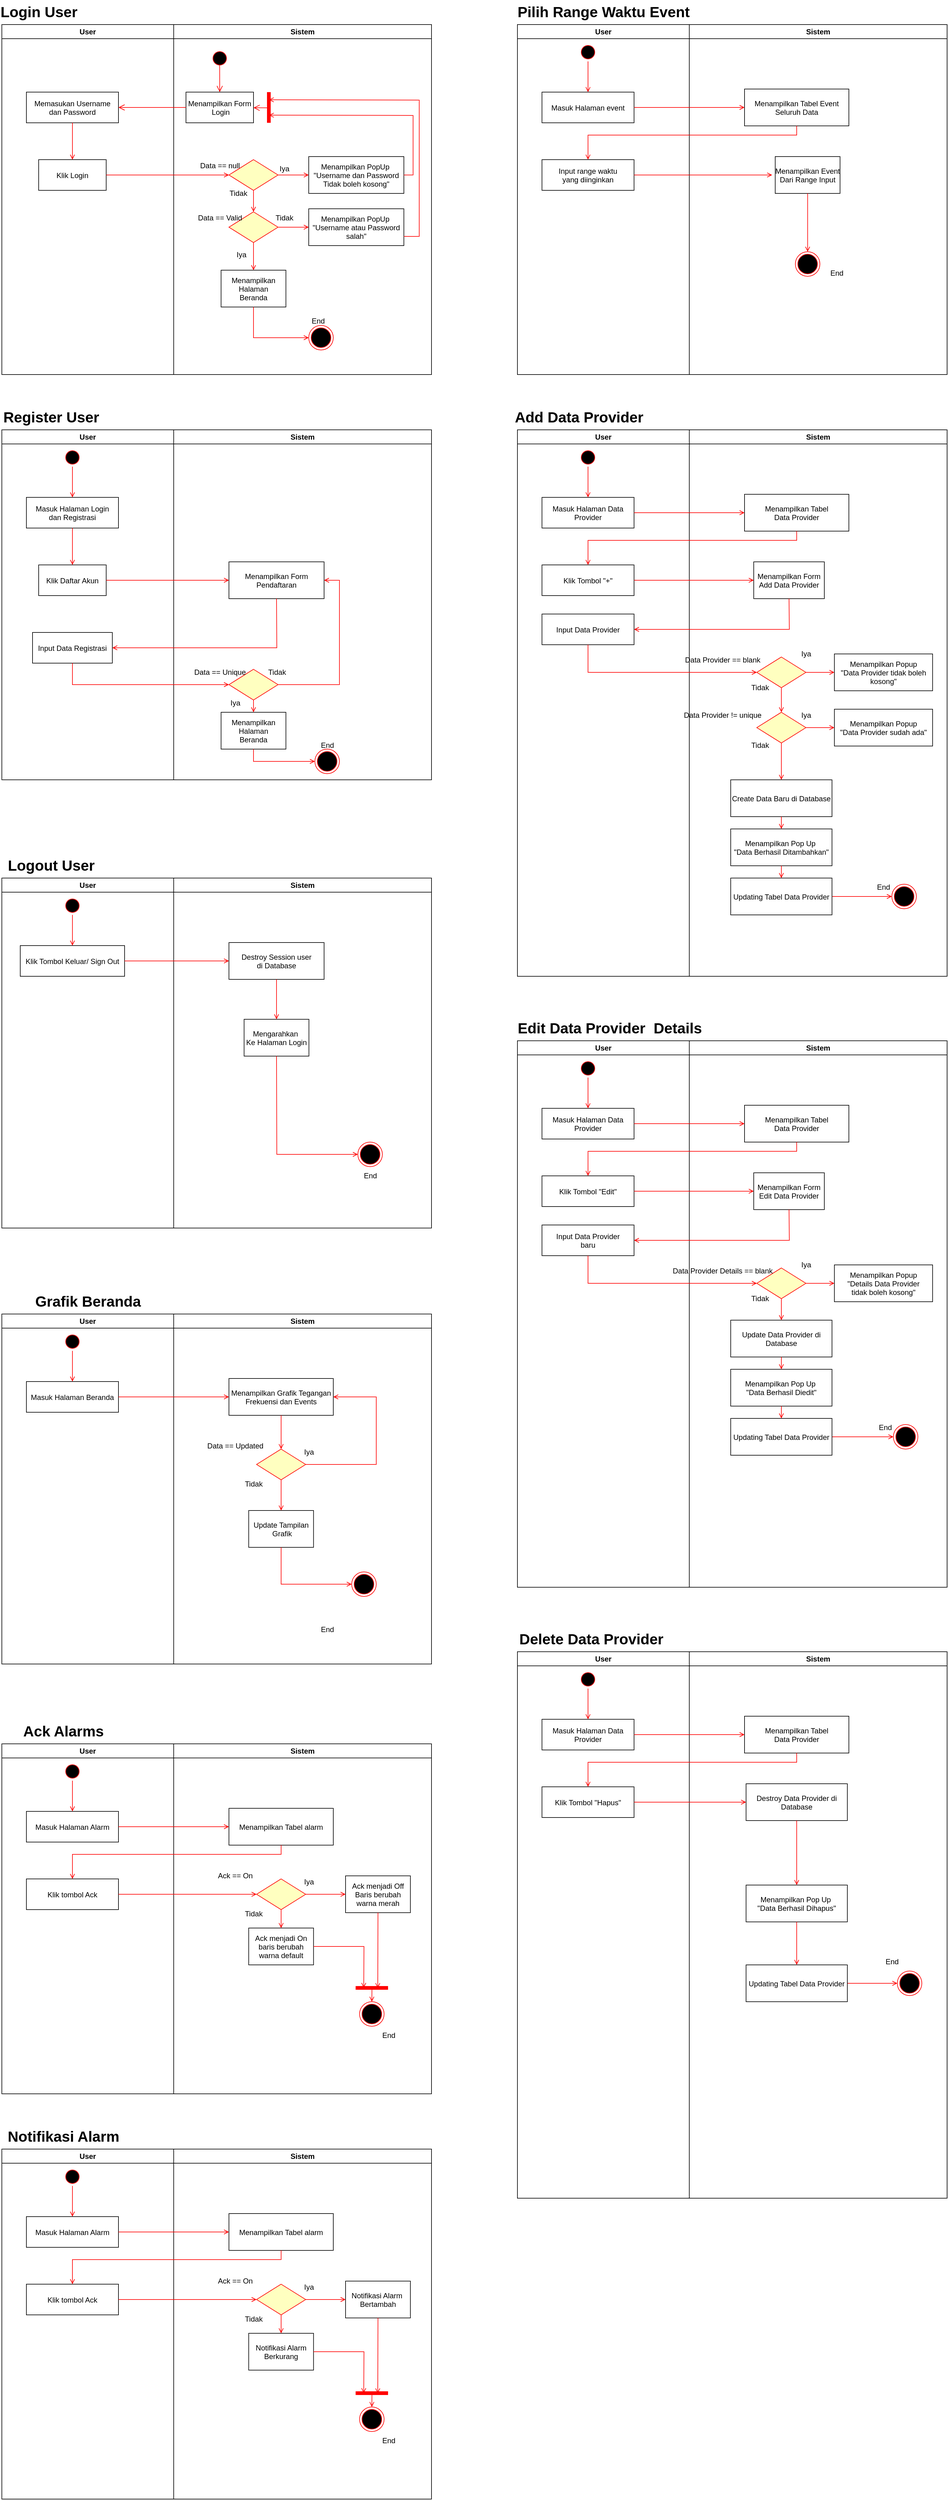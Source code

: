 <mxfile version="22.1.7" type="github">
  <diagram name="Page-1" id="e7e014a7-5840-1c2e-5031-d8a46d1fe8dd">
    <mxGraphModel dx="925" dy="406" grid="1" gridSize="10" guides="1" tooltips="1" connect="1" arrows="1" fold="1" page="1" pageScale="1" pageWidth="1169" pageHeight="826" background="none" math="0" shadow="0">
      <root>
        <mxCell id="0" />
        <mxCell id="1" parent="0" />
        <mxCell id="2" value="User" style="swimlane;whiteSpace=wrap" parent="1" vertex="1">
          <mxGeometry x="70" y="50" width="280" height="570" as="geometry" />
        </mxCell>
        <mxCell id="7" value="Memasukan Username&#xa;dan Password" style="" parent="2" vertex="1">
          <mxGeometry x="40" y="110" width="150" height="50" as="geometry" />
        </mxCell>
        <mxCell id="8" value="Klik Login" style="" parent="2" vertex="1">
          <mxGeometry x="60" y="220" width="110" height="50" as="geometry" />
        </mxCell>
        <mxCell id="9" value="" style="endArrow=open;strokeColor=#FF0000;endFill=1;rounded=0;exitX=0.5;exitY=1;exitDx=0;exitDy=0;entryX=0.5;entryY=0;entryDx=0;entryDy=0;" parent="2" source="7" target="8" edge="1">
          <mxGeometry relative="1" as="geometry" />
        </mxCell>
        <mxCell id="3" value="Sistem" style="swimlane;whiteSpace=wrap" parent="1" vertex="1">
          <mxGeometry x="350" y="50" width="420" height="570" as="geometry" />
        </mxCell>
        <mxCell id="13" value="" style="ellipse;shape=startState;fillColor=#000000;strokeColor=#ff0000;" parent="3" vertex="1">
          <mxGeometry x="60" y="40" width="30" height="30" as="geometry" />
        </mxCell>
        <mxCell id="14" value="" style="edgeStyle=elbowEdgeStyle;elbow=horizontal;verticalAlign=bottom;endArrow=open;endSize=8;strokeColor=#FF0000;endFill=1;rounded=0;exitX=0.496;exitY=0.844;exitDx=0;exitDy=0;exitPerimeter=0;entryX=0.5;entryY=0;entryDx=0;entryDy=0;" parent="3" source="13" target="15" edge="1">
          <mxGeometry x="40" y="20" as="geometry">
            <mxPoint x="55" y="90" as="targetPoint" />
          </mxGeometry>
        </mxCell>
        <mxCell id="15" value="Menampilkan Form&#xa; Login" style="" parent="3" vertex="1">
          <mxGeometry x="20" y="110" width="110" height="50" as="geometry" />
        </mxCell>
        <mxCell id="19" value="" style="endArrow=open;strokeColor=#FF0000;endFill=1;rounded=0;entryX=0.5;entryY=0;entryDx=0;entryDy=0;exitX=0.5;exitY=1;exitDx=0;exitDy=0;" parent="3" source="21" target="aqqeG1nzHgkP0eQrsc-u-85" edge="1">
          <mxGeometry relative="1" as="geometry">
            <mxPoint x="64.41" y="270.0" as="sourcePoint" />
            <mxPoint x="64" y="300" as="targetPoint" />
          </mxGeometry>
        </mxCell>
        <mxCell id="21" value="" style="rhombus;fillColor=#ffffc0;strokeColor=#ff0000;" parent="3" vertex="1">
          <mxGeometry x="90" y="220" width="80" height="50" as="geometry" />
        </mxCell>
        <mxCell id="25" value="" style="shape=line;strokeWidth=6;strokeColor=#ff0000;rotation=90" parent="3" vertex="1">
          <mxGeometry x="130" y="127.5" width="50" height="15" as="geometry" />
        </mxCell>
        <mxCell id="26" value="" style="edgeStyle=elbowEdgeStyle;elbow=horizontal;verticalAlign=bottom;endArrow=open;endSize=8;strokeColor=#FF0000;endFill=1;rounded=0;exitX=0.513;exitY=0.467;exitDx=0;exitDy=0;exitPerimeter=0;entryX=1;entryY=0.5;entryDx=0;entryDy=0;" parent="3" source="25" target="15" edge="1">
          <mxGeometry x="130" y="90" as="geometry">
            <mxPoint x="230" y="140" as="targetPoint" />
            <mxPoint x="150" y="135" as="sourcePoint" />
          </mxGeometry>
        </mxCell>
        <mxCell id="aqqeG1nzHgkP0eQrsc-u-81" value="Data == null" style="text;html=1;align=center;verticalAlign=middle;resizable=0;points=[];autosize=1;strokeColor=none;fillColor=none;" parent="3" vertex="1">
          <mxGeometry x="30" y="215" width="90" height="30" as="geometry" />
        </mxCell>
        <mxCell id="18" value="Menampilkan PopUp &#xa;&quot;Username dan Password&#xa;Tidak boleh kosong&quot;" style="" parent="3" vertex="1">
          <mxGeometry x="220" y="215" width="155" height="60" as="geometry" />
        </mxCell>
        <mxCell id="aqqeG1nzHgkP0eQrsc-u-84" value="Menampilkan PopUp &#xa;&quot;Username atau Password&#xa;salah&quot;" style="" parent="3" vertex="1">
          <mxGeometry x="220" y="300" width="155" height="60" as="geometry" />
        </mxCell>
        <mxCell id="aqqeG1nzHgkP0eQrsc-u-85" value="" style="rhombus;fillColor=#ffffc0;strokeColor=#ff0000;" parent="3" vertex="1">
          <mxGeometry x="90" y="305" width="80" height="50" as="geometry" />
        </mxCell>
        <mxCell id="aqqeG1nzHgkP0eQrsc-u-88" value="Menampilkan &#xa;Halaman&#xa;Beranda" style="" parent="3" vertex="1">
          <mxGeometry x="77.19" y="400" width="105.62" height="60" as="geometry" />
        </mxCell>
        <mxCell id="aqqeG1nzHgkP0eQrsc-u-89" value="" style="endArrow=open;strokeColor=#FF0000;endFill=1;rounded=0;exitX=1;exitY=0.5;exitDx=0;exitDy=0;entryX=0;entryY=0.5;entryDx=0;entryDy=0;" parent="3" source="21" target="18" edge="1">
          <mxGeometry relative="1" as="geometry">
            <mxPoint x="100" y="244.58" as="sourcePoint" />
            <mxPoint x="150" y="245" as="targetPoint" />
          </mxGeometry>
        </mxCell>
        <mxCell id="aqqeG1nzHgkP0eQrsc-u-90" value="" style="endArrow=open;strokeColor=#FF0000;endFill=1;rounded=0;exitX=1;exitY=0.5;exitDx=0;exitDy=0;entryX=0;entryY=0.5;entryDx=0;entryDy=0;" parent="3" source="aqqeG1nzHgkP0eQrsc-u-85" target="aqqeG1nzHgkP0eQrsc-u-84" edge="1">
          <mxGeometry relative="1" as="geometry">
            <mxPoint x="115" y="255" as="sourcePoint" />
            <mxPoint x="190" y="390" as="targetPoint" />
          </mxGeometry>
        </mxCell>
        <mxCell id="aqqeG1nzHgkP0eQrsc-u-91" value="" style="endArrow=open;strokeColor=#FF0000;endFill=1;rounded=0;entryX=0.5;entryY=0;entryDx=0;entryDy=0;exitX=0.5;exitY=1;exitDx=0;exitDy=0;" parent="3" source="aqqeG1nzHgkP0eQrsc-u-85" target="aqqeG1nzHgkP0eQrsc-u-88" edge="1">
          <mxGeometry relative="1" as="geometry">
            <mxPoint x="74.41" y="280.0" as="sourcePoint" />
            <mxPoint x="75" y="310" as="targetPoint" />
          </mxGeometry>
        </mxCell>
        <mxCell id="aqqeG1nzHgkP0eQrsc-u-93" value="" style="ellipse;html=1;shape=endState;fillColor=#000000;strokeColor=#ff0000;" parent="3" vertex="1">
          <mxGeometry x="220" y="490" width="40" height="40" as="geometry" />
        </mxCell>
        <mxCell id="aqqeG1nzHgkP0eQrsc-u-92" value="" style="endArrow=open;strokeColor=#FF0000;endFill=1;rounded=0;exitX=0.5;exitY=1;exitDx=0;exitDy=0;entryX=0;entryY=0.5;entryDx=0;entryDy=0;" parent="3" source="aqqeG1nzHgkP0eQrsc-u-88" target="aqqeG1nzHgkP0eQrsc-u-93" edge="1">
          <mxGeometry relative="1" as="geometry">
            <mxPoint x="75" y="360" as="sourcePoint" />
            <mxPoint x="210" y="510" as="targetPoint" />
            <Array as="points">
              <mxPoint x="130" y="510" />
            </Array>
          </mxGeometry>
        </mxCell>
        <mxCell id="aqqeG1nzHgkP0eQrsc-u-94" value="Data == Valid" style="text;html=1;align=center;verticalAlign=middle;resizable=0;points=[];autosize=1;strokeColor=none;fillColor=none;" parent="3" vertex="1">
          <mxGeometry x="25" y="300" width="100" height="30" as="geometry" />
        </mxCell>
        <mxCell id="aqqeG1nzHgkP0eQrsc-u-95" value="Iya" style="text;html=1;align=center;verticalAlign=middle;resizable=0;points=[];autosize=1;strokeColor=none;fillColor=none;" parent="3" vertex="1">
          <mxGeometry x="160" y="220" width="40" height="30" as="geometry" />
        </mxCell>
        <mxCell id="aqqeG1nzHgkP0eQrsc-u-97" value="Tidak" style="text;html=1;align=center;verticalAlign=middle;resizable=0;points=[];autosize=1;strokeColor=none;fillColor=none;" parent="3" vertex="1">
          <mxGeometry x="80" y="260" width="50" height="30" as="geometry" />
        </mxCell>
        <mxCell id="aqqeG1nzHgkP0eQrsc-u-98" value="Iya" style="text;html=1;align=center;verticalAlign=middle;resizable=0;points=[];autosize=1;strokeColor=none;fillColor=none;" parent="3" vertex="1">
          <mxGeometry x="90" y="360" width="40" height="30" as="geometry" />
        </mxCell>
        <mxCell id="aqqeG1nzHgkP0eQrsc-u-99" value="End" style="text;html=1;align=center;verticalAlign=middle;resizable=0;points=[];autosize=1;strokeColor=none;fillColor=none;" parent="3" vertex="1">
          <mxGeometry x="215" y="468" width="40" height="30" as="geometry" />
        </mxCell>
        <mxCell id="aqqeG1nzHgkP0eQrsc-u-100" value="" style="endArrow=open;strokeColor=#FF0000;endFill=1;rounded=0;entryX=0.25;entryY=0.5;entryDx=0;entryDy=0;exitX=1;exitY=0.75;exitDx=0;exitDy=0;entryPerimeter=0;" parent="3" source="aqqeG1nzHgkP0eQrsc-u-84" target="25" edge="1">
          <mxGeometry relative="1" as="geometry">
            <mxPoint x="390" y="340" as="sourcePoint" />
            <mxPoint x="382.81" y="150" as="targetPoint" />
            <Array as="points">
              <mxPoint x="400" y="345" />
              <mxPoint x="400" y="123" />
            </Array>
          </mxGeometry>
        </mxCell>
        <mxCell id="aqqeG1nzHgkP0eQrsc-u-101" value="" style="endArrow=open;strokeColor=#FF0000;endFill=1;rounded=0;entryX=0.75;entryY=0.5;entryDx=0;entryDy=0;entryPerimeter=0;exitX=1;exitY=0.5;exitDx=0;exitDy=0;" parent="3" source="18" target="25" edge="1">
          <mxGeometry relative="1" as="geometry">
            <mxPoint x="380" y="250" as="sourcePoint" />
            <mxPoint x="150" y="28" as="targetPoint" />
            <Array as="points">
              <mxPoint x="390" y="245" />
              <mxPoint x="390" y="148" />
            </Array>
          </mxGeometry>
        </mxCell>
        <mxCell id="aqqeG1nzHgkP0eQrsc-u-96" value="Tidak" style="text;html=1;align=center;verticalAlign=middle;resizable=0;points=[];autosize=1;strokeColor=none;fillColor=none;" parent="3" vertex="1">
          <mxGeometry x="155" y="300" width="50" height="30" as="geometry" />
        </mxCell>
        <mxCell id="aqqeG1nzHgkP0eQrsc-u-76" value="Login User" style="text;strokeColor=none;fillColor=none;html=1;fontSize=24;fontStyle=1;verticalAlign=middle;align=center;" parent="1" vertex="1">
          <mxGeometry x="80" y="10" width="100" height="40" as="geometry" />
        </mxCell>
        <mxCell id="aqqeG1nzHgkP0eQrsc-u-78" value="" style="edgeStyle=elbowEdgeStyle;elbow=horizontal;verticalAlign=bottom;endArrow=open;endSize=8;strokeColor=#FF0000;endFill=1;rounded=0;entryX=1;entryY=0.5;entryDx=0;entryDy=0;exitX=0;exitY=0.5;exitDx=0;exitDy=0;" parent="1" source="15" target="7" edge="1">
          <mxGeometry x="40" y="20" as="geometry">
            <mxPoint x="300" y="210" as="targetPoint" />
            <mxPoint x="300" y="170" as="sourcePoint" />
          </mxGeometry>
        </mxCell>
        <mxCell id="aqqeG1nzHgkP0eQrsc-u-80" value="" style="endArrow=open;strokeColor=#FF0000;endFill=1;rounded=0;entryX=0;entryY=0.5;entryDx=0;entryDy=0;exitX=1;exitY=0.5;exitDx=0;exitDy=0;exitPerimeter=0;" parent="1" source="8" target="21" edge="1">
          <mxGeometry relative="1" as="geometry">
            <mxPoint x="240" y="300" as="sourcePoint" />
            <mxPoint x="370" y="295.0" as="targetPoint" />
          </mxGeometry>
        </mxCell>
        <mxCell id="aqqeG1nzHgkP0eQrsc-u-102" value="Register User" style="text;strokeColor=none;fillColor=none;html=1;fontSize=24;fontStyle=1;verticalAlign=middle;align=center;" parent="1" vertex="1">
          <mxGeometry x="100" y="670" width="100" height="40" as="geometry" />
        </mxCell>
        <mxCell id="aqqeG1nzHgkP0eQrsc-u-103" value="User" style="swimlane;whiteSpace=wrap;startSize=23;" parent="1" vertex="1">
          <mxGeometry x="70" y="710" width="280" height="570" as="geometry" />
        </mxCell>
        <mxCell id="aqqeG1nzHgkP0eQrsc-u-104" value="Masuk Halaman Login&#xa;dan Registrasi" style="" parent="aqqeG1nzHgkP0eQrsc-u-103" vertex="1">
          <mxGeometry x="40" y="110" width="150" height="50" as="geometry" />
        </mxCell>
        <mxCell id="aqqeG1nzHgkP0eQrsc-u-105" value="Klik Daftar Akun" style="" parent="aqqeG1nzHgkP0eQrsc-u-103" vertex="1">
          <mxGeometry x="60" y="220" width="110" height="50" as="geometry" />
        </mxCell>
        <mxCell id="aqqeG1nzHgkP0eQrsc-u-106" value="" style="endArrow=open;strokeColor=#FF0000;endFill=1;rounded=0;exitX=0.5;exitY=1;exitDx=0;exitDy=0;entryX=0.5;entryY=0;entryDx=0;entryDy=0;" parent="aqqeG1nzHgkP0eQrsc-u-103" source="aqqeG1nzHgkP0eQrsc-u-104" target="aqqeG1nzHgkP0eQrsc-u-105" edge="1">
          <mxGeometry relative="1" as="geometry" />
        </mxCell>
        <mxCell id="aqqeG1nzHgkP0eQrsc-u-108" value="" style="ellipse;shape=startState;fillColor=#000000;strokeColor=#ff0000;" parent="aqqeG1nzHgkP0eQrsc-u-103" vertex="1">
          <mxGeometry x="100" y="30" width="30" height="30" as="geometry" />
        </mxCell>
        <mxCell id="aqqeG1nzHgkP0eQrsc-u-135" value="Input Data Registrasi" style="" parent="aqqeG1nzHgkP0eQrsc-u-103" vertex="1">
          <mxGeometry x="50" y="330" width="130" height="50" as="geometry" />
        </mxCell>
        <mxCell id="aqqeG1nzHgkP0eQrsc-u-139" value="" style="endArrow=open;strokeColor=#FF0000;endFill=1;rounded=0;exitX=0.5;exitY=1;exitDx=0;exitDy=0;entryX=0.5;entryY=0;entryDx=0;entryDy=0;" parent="aqqeG1nzHgkP0eQrsc-u-103" source="aqqeG1nzHgkP0eQrsc-u-108" target="aqqeG1nzHgkP0eQrsc-u-104" edge="1">
          <mxGeometry relative="1" as="geometry">
            <mxPoint x="114.41" y="50" as="sourcePoint" />
            <mxPoint x="114.41" y="110" as="targetPoint" />
          </mxGeometry>
        </mxCell>
        <mxCell id="aqqeG1nzHgkP0eQrsc-u-107" value="Sistem" style="swimlane;whiteSpace=wrap" parent="1" vertex="1">
          <mxGeometry x="350" y="710" width="420" height="570" as="geometry">
            <mxRectangle x="350" y="710" width="80" height="30" as="alternateBounds" />
          </mxGeometry>
        </mxCell>
        <mxCell id="aqqeG1nzHgkP0eQrsc-u-116" value="Menampilkan Form &#xa;Pendaftaran" style="" parent="aqqeG1nzHgkP0eQrsc-u-107" vertex="1">
          <mxGeometry x="90" y="215" width="155" height="60" as="geometry" />
        </mxCell>
        <mxCell id="aqqeG1nzHgkP0eQrsc-u-118" value="" style="rhombus;fillColor=#ffffc0;strokeColor=#ff0000;" parent="aqqeG1nzHgkP0eQrsc-u-107" vertex="1">
          <mxGeometry x="90" y="390" width="80" height="50" as="geometry" />
        </mxCell>
        <mxCell id="aqqeG1nzHgkP0eQrsc-u-119" value="Menampilkan &#xa;Halaman&#xa;Beranda" style="" parent="aqqeG1nzHgkP0eQrsc-u-107" vertex="1">
          <mxGeometry x="77.19" y="460" width="105.62" height="60" as="geometry" />
        </mxCell>
        <mxCell id="aqqeG1nzHgkP0eQrsc-u-122" value="" style="endArrow=open;strokeColor=#FF0000;endFill=1;rounded=0;entryX=0.5;entryY=0;entryDx=0;entryDy=0;exitX=0.5;exitY=1;exitDx=0;exitDy=0;" parent="aqqeG1nzHgkP0eQrsc-u-107" source="aqqeG1nzHgkP0eQrsc-u-118" target="aqqeG1nzHgkP0eQrsc-u-119" edge="1">
          <mxGeometry relative="1" as="geometry">
            <mxPoint x="74.41" y="280.0" as="sourcePoint" />
            <mxPoint x="75" y="310" as="targetPoint" />
          </mxGeometry>
        </mxCell>
        <mxCell id="aqqeG1nzHgkP0eQrsc-u-123" value="" style="ellipse;html=1;shape=endState;fillColor=#000000;strokeColor=#ff0000;" parent="aqqeG1nzHgkP0eQrsc-u-107" vertex="1">
          <mxGeometry x="230" y="520" width="40" height="40" as="geometry" />
        </mxCell>
        <mxCell id="aqqeG1nzHgkP0eQrsc-u-124" value="" style="endArrow=open;strokeColor=#FF0000;endFill=1;rounded=0;exitX=0.5;exitY=1;exitDx=0;exitDy=0;entryX=0;entryY=0.5;entryDx=0;entryDy=0;" parent="aqqeG1nzHgkP0eQrsc-u-107" source="aqqeG1nzHgkP0eQrsc-u-119" target="aqqeG1nzHgkP0eQrsc-u-123" edge="1">
          <mxGeometry relative="1" as="geometry">
            <mxPoint x="75" y="360" as="sourcePoint" />
            <mxPoint x="210" y="510" as="targetPoint" />
            <Array as="points">
              <mxPoint x="130" y="540" />
            </Array>
          </mxGeometry>
        </mxCell>
        <mxCell id="aqqeG1nzHgkP0eQrsc-u-125" value="Data == Unique" style="text;html=1;align=center;verticalAlign=middle;resizable=0;points=[];autosize=1;strokeColor=none;fillColor=none;" parent="aqqeG1nzHgkP0eQrsc-u-107" vertex="1">
          <mxGeometry x="20" y="380" width="110" height="30" as="geometry" />
        </mxCell>
        <mxCell id="aqqeG1nzHgkP0eQrsc-u-128" value="Iya" style="text;html=1;align=center;verticalAlign=middle;resizable=0;points=[];autosize=1;strokeColor=none;fillColor=none;" parent="aqqeG1nzHgkP0eQrsc-u-107" vertex="1">
          <mxGeometry x="80" y="430" width="40" height="30" as="geometry" />
        </mxCell>
        <mxCell id="aqqeG1nzHgkP0eQrsc-u-129" value="End" style="text;html=1;align=center;verticalAlign=middle;resizable=0;points=[];autosize=1;strokeColor=none;fillColor=none;" parent="aqqeG1nzHgkP0eQrsc-u-107" vertex="1">
          <mxGeometry x="230" y="499" width="40" height="30" as="geometry" />
        </mxCell>
        <mxCell id="aqqeG1nzHgkP0eQrsc-u-137" value="Tidak" style="text;html=1;align=center;verticalAlign=middle;resizable=0;points=[];autosize=1;strokeColor=none;fillColor=none;" parent="aqqeG1nzHgkP0eQrsc-u-107" vertex="1">
          <mxGeometry x="142.5" y="380" width="50" height="30" as="geometry" />
        </mxCell>
        <mxCell id="aqqeG1nzHgkP0eQrsc-u-138" value="" style="endArrow=open;strokeColor=#FF0000;endFill=1;rounded=0;exitX=1;exitY=0.5;exitDx=0;exitDy=0;entryX=1;entryY=0.5;entryDx=0;entryDy=0;" parent="aqqeG1nzHgkP0eQrsc-u-107" source="aqqeG1nzHgkP0eQrsc-u-118" target="aqqeG1nzHgkP0eQrsc-u-116" edge="1">
          <mxGeometry relative="1" as="geometry">
            <mxPoint x="50" y="340" as="sourcePoint" />
            <mxPoint x="260" y="240" as="targetPoint" />
            <Array as="points">
              <mxPoint x="270" y="415" />
              <mxPoint x="270" y="245" />
            </Array>
          </mxGeometry>
        </mxCell>
        <mxCell id="aqqeG1nzHgkP0eQrsc-u-134" value="" style="endArrow=open;strokeColor=#FF0000;endFill=1;rounded=0;exitX=1;exitY=0.5;exitDx=0;exitDy=0;exitPerimeter=0;entryX=0;entryY=0.5;entryDx=0;entryDy=0;" parent="1" source="aqqeG1nzHgkP0eQrsc-u-105" target="aqqeG1nzHgkP0eQrsc-u-116" edge="1">
          <mxGeometry relative="1" as="geometry">
            <mxPoint x="230" y="980" as="sourcePoint" />
            <mxPoint x="450" y="955" as="targetPoint" />
          </mxGeometry>
        </mxCell>
        <mxCell id="aqqeG1nzHgkP0eQrsc-u-111" value="" style="endArrow=open;strokeColor=#FF0000;endFill=1;rounded=0;exitX=0.5;exitY=1;exitDx=0;exitDy=0;entryX=1;entryY=0.5;entryDx=0;entryDy=0;" parent="1" source="aqqeG1nzHgkP0eQrsc-u-116" target="aqqeG1nzHgkP0eQrsc-u-135" edge="1">
          <mxGeometry relative="1" as="geometry">
            <mxPoint x="480" y="980.0" as="sourcePoint" />
            <mxPoint x="518" y="1050" as="targetPoint" />
            <Array as="points">
              <mxPoint x="518" y="1065" />
            </Array>
          </mxGeometry>
        </mxCell>
        <mxCell id="aqqeG1nzHgkP0eQrsc-u-136" value="" style="endArrow=open;strokeColor=#FF0000;endFill=1;rounded=0;entryX=0;entryY=0.5;entryDx=0;entryDy=0;exitX=0.5;exitY=1;exitDx=0;exitDy=0;" parent="1" source="aqqeG1nzHgkP0eQrsc-u-135" target="aqqeG1nzHgkP0eQrsc-u-118" edge="1">
          <mxGeometry relative="1" as="geometry">
            <mxPoint x="170" y="1110" as="sourcePoint" />
            <mxPoint x="440" y="1110" as="targetPoint" />
            <Array as="points">
              <mxPoint x="185" y="1125" />
            </Array>
          </mxGeometry>
        </mxCell>
        <mxCell id="nGqfi72PXOa9w8mjYeS--26" value="Grafik Beranda" style="text;strokeColor=none;fillColor=none;html=1;fontSize=24;fontStyle=1;verticalAlign=middle;align=center;" vertex="1" parent="1">
          <mxGeometry x="160" y="2110" width="100" height="40" as="geometry" />
        </mxCell>
        <mxCell id="nGqfi72PXOa9w8mjYeS--27" value="User" style="swimlane;whiteSpace=wrap;startSize=23;" vertex="1" parent="1">
          <mxGeometry x="70" y="2150" width="280" height="570" as="geometry" />
        </mxCell>
        <mxCell id="nGqfi72PXOa9w8mjYeS--28" value="Masuk Halaman Beranda" style="" vertex="1" parent="nGqfi72PXOa9w8mjYeS--27">
          <mxGeometry x="40" y="110" width="150" height="50" as="geometry" />
        </mxCell>
        <mxCell id="nGqfi72PXOa9w8mjYeS--31" value="" style="ellipse;shape=startState;fillColor=#000000;strokeColor=#ff0000;" vertex="1" parent="nGqfi72PXOa9w8mjYeS--27">
          <mxGeometry x="100" y="30" width="30" height="30" as="geometry" />
        </mxCell>
        <mxCell id="nGqfi72PXOa9w8mjYeS--33" value="" style="endArrow=open;strokeColor=#FF0000;endFill=1;rounded=0;exitX=0.5;exitY=1;exitDx=0;exitDy=0;entryX=0.5;entryY=0;entryDx=0;entryDy=0;" edge="1" parent="nGqfi72PXOa9w8mjYeS--27" source="nGqfi72PXOa9w8mjYeS--31" target="nGqfi72PXOa9w8mjYeS--28">
          <mxGeometry relative="1" as="geometry">
            <mxPoint x="114.41" y="50" as="sourcePoint" />
            <mxPoint x="114.41" y="110" as="targetPoint" />
          </mxGeometry>
        </mxCell>
        <mxCell id="nGqfi72PXOa9w8mjYeS--34" value="Sistem" style="swimlane;whiteSpace=wrap" vertex="1" parent="1">
          <mxGeometry x="350" y="2150" width="420" height="570" as="geometry">
            <mxRectangle x="350" y="710" width="80" height="30" as="alternateBounds" />
          </mxGeometry>
        </mxCell>
        <mxCell id="nGqfi72PXOa9w8mjYeS--35" value="Menampilkan Grafik Tegangan&#xa;Frekuensi dan Events" style="" vertex="1" parent="nGqfi72PXOa9w8mjYeS--34">
          <mxGeometry x="90" y="105" width="170" height="60" as="geometry" />
        </mxCell>
        <mxCell id="nGqfi72PXOa9w8mjYeS--36" value="" style="rhombus;fillColor=#ffffc0;strokeColor=#ff0000;" vertex="1" parent="nGqfi72PXOa9w8mjYeS--34">
          <mxGeometry x="135" y="220" width="80" height="50" as="geometry" />
        </mxCell>
        <mxCell id="nGqfi72PXOa9w8mjYeS--37" value="Update Tampilan&#xa; Grafik" style="" vertex="1" parent="nGqfi72PXOa9w8mjYeS--34">
          <mxGeometry x="122.19" y="320" width="105.62" height="60" as="geometry" />
        </mxCell>
        <mxCell id="nGqfi72PXOa9w8mjYeS--38" value="" style="endArrow=open;strokeColor=#FF0000;endFill=1;rounded=0;entryX=0.5;entryY=0;entryDx=0;entryDy=0;exitX=0.5;exitY=1;exitDx=0;exitDy=0;" edge="1" parent="nGqfi72PXOa9w8mjYeS--34" source="nGqfi72PXOa9w8mjYeS--36" target="nGqfi72PXOa9w8mjYeS--37">
          <mxGeometry relative="1" as="geometry">
            <mxPoint x="74.41" y="280.0" as="sourcePoint" />
            <mxPoint x="75" y="310" as="targetPoint" />
          </mxGeometry>
        </mxCell>
        <mxCell id="nGqfi72PXOa9w8mjYeS--39" value="" style="ellipse;html=1;shape=endState;fillColor=#000000;strokeColor=#ff0000;" vertex="1" parent="nGqfi72PXOa9w8mjYeS--34">
          <mxGeometry x="290" y="420" width="40" height="40" as="geometry" />
        </mxCell>
        <mxCell id="nGqfi72PXOa9w8mjYeS--40" value="" style="endArrow=open;strokeColor=#FF0000;endFill=1;rounded=0;exitX=0.5;exitY=1;exitDx=0;exitDy=0;entryX=0;entryY=0.5;entryDx=0;entryDy=0;" edge="1" parent="nGqfi72PXOa9w8mjYeS--34" source="nGqfi72PXOa9w8mjYeS--37" target="nGqfi72PXOa9w8mjYeS--39">
          <mxGeometry relative="1" as="geometry">
            <mxPoint x="75" y="360" as="sourcePoint" />
            <mxPoint x="210" y="510" as="targetPoint" />
            <Array as="points">
              <mxPoint x="175" y="440" />
            </Array>
          </mxGeometry>
        </mxCell>
        <mxCell id="nGqfi72PXOa9w8mjYeS--41" value="Data == Updated" style="text;html=1;align=center;verticalAlign=middle;resizable=0;points=[];autosize=1;strokeColor=none;fillColor=none;" vertex="1" parent="nGqfi72PXOa9w8mjYeS--34">
          <mxGeometry x="45" y="200" width="110" height="30" as="geometry" />
        </mxCell>
        <mxCell id="nGqfi72PXOa9w8mjYeS--42" value="Iya" style="text;html=1;align=center;verticalAlign=middle;resizable=0;points=[];autosize=1;strokeColor=none;fillColor=none;" vertex="1" parent="nGqfi72PXOa9w8mjYeS--34">
          <mxGeometry x="200" y="210" width="40" height="30" as="geometry" />
        </mxCell>
        <mxCell id="nGqfi72PXOa9w8mjYeS--43" value="End" style="text;html=1;align=center;verticalAlign=middle;resizable=0;points=[];autosize=1;strokeColor=none;fillColor=none;" vertex="1" parent="nGqfi72PXOa9w8mjYeS--34">
          <mxGeometry x="230" y="499" width="40" height="30" as="geometry" />
        </mxCell>
        <mxCell id="nGqfi72PXOa9w8mjYeS--44" value="Tidak" style="text;html=1;align=center;verticalAlign=middle;resizable=0;points=[];autosize=1;strokeColor=none;fillColor=none;" vertex="1" parent="nGqfi72PXOa9w8mjYeS--34">
          <mxGeometry x="105" y="262" width="50" height="30" as="geometry" />
        </mxCell>
        <mxCell id="nGqfi72PXOa9w8mjYeS--50" value="" style="endArrow=open;strokeColor=#FF0000;endFill=1;rounded=0;exitX=0.5;exitY=1;exitDx=0;exitDy=0;entryX=0.5;entryY=0;entryDx=0;entryDy=0;" edge="1" parent="nGqfi72PXOa9w8mjYeS--34" source="nGqfi72PXOa9w8mjYeS--35" target="nGqfi72PXOa9w8mjYeS--36">
          <mxGeometry relative="1" as="geometry">
            <mxPoint x="167" y="170" as="sourcePoint" />
            <mxPoint x="167" y="220" as="targetPoint" />
          </mxGeometry>
        </mxCell>
        <mxCell id="nGqfi72PXOa9w8mjYeS--54" value="" style="endArrow=open;strokeColor=#FF0000;endFill=1;rounded=0;exitX=1;exitY=0.5;exitDx=0;exitDy=0;entryX=1;entryY=0.5;entryDx=0;entryDy=0;" edge="1" parent="nGqfi72PXOa9w8mjYeS--34" source="nGqfi72PXOa9w8mjYeS--36" target="nGqfi72PXOa9w8mjYeS--35">
          <mxGeometry relative="1" as="geometry">
            <mxPoint x="270" y="220" as="sourcePoint" />
            <mxPoint x="385" y="280" as="targetPoint" />
            <Array as="points">
              <mxPoint x="330" y="245" />
              <mxPoint x="330" y="135" />
            </Array>
          </mxGeometry>
        </mxCell>
        <mxCell id="nGqfi72PXOa9w8mjYeS--46" value="" style="endArrow=open;strokeColor=#FF0000;endFill=1;rounded=0;exitX=1;exitY=0.5;exitDx=0;exitDy=0;entryX=0;entryY=0.5;entryDx=0;entryDy=0;" edge="1" parent="1" source="nGqfi72PXOa9w8mjYeS--28" target="nGqfi72PXOa9w8mjYeS--35">
          <mxGeometry relative="1" as="geometry">
            <mxPoint x="230" y="2420" as="sourcePoint" />
            <mxPoint x="450" y="2395" as="targetPoint" />
          </mxGeometry>
        </mxCell>
        <mxCell id="nGqfi72PXOa9w8mjYeS--55" value="Logout User" style="text;strokeColor=none;fillColor=none;html=1;fontSize=24;fontStyle=1;verticalAlign=middle;align=center;" vertex="1" parent="1">
          <mxGeometry x="100" y="1400" width="100" height="40" as="geometry" />
        </mxCell>
        <mxCell id="nGqfi72PXOa9w8mjYeS--56" value="User" style="swimlane;whiteSpace=wrap;startSize=23;" vertex="1" parent="1">
          <mxGeometry x="70" y="1440" width="280" height="570" as="geometry" />
        </mxCell>
        <mxCell id="nGqfi72PXOa9w8mjYeS--57" value="Klik Tombol Keluar/ Sign Out" style="" vertex="1" parent="nGqfi72PXOa9w8mjYeS--56">
          <mxGeometry x="30" y="110" width="170" height="50" as="geometry" />
        </mxCell>
        <mxCell id="nGqfi72PXOa9w8mjYeS--60" value="" style="ellipse;shape=startState;fillColor=#000000;strokeColor=#ff0000;" vertex="1" parent="nGqfi72PXOa9w8mjYeS--56">
          <mxGeometry x="100" y="30" width="30" height="30" as="geometry" />
        </mxCell>
        <mxCell id="nGqfi72PXOa9w8mjYeS--62" value="" style="endArrow=open;strokeColor=#FF0000;endFill=1;rounded=0;exitX=0.5;exitY=1;exitDx=0;exitDy=0;entryX=0.5;entryY=0;entryDx=0;entryDy=0;" edge="1" parent="nGqfi72PXOa9w8mjYeS--56" source="nGqfi72PXOa9w8mjYeS--60" target="nGqfi72PXOa9w8mjYeS--57">
          <mxGeometry relative="1" as="geometry">
            <mxPoint x="114.41" y="50" as="sourcePoint" />
            <mxPoint x="114.41" y="110" as="targetPoint" />
          </mxGeometry>
        </mxCell>
        <mxCell id="nGqfi72PXOa9w8mjYeS--63" value="Sistem" style="swimlane;whiteSpace=wrap" vertex="1" parent="1">
          <mxGeometry x="350" y="1440" width="420" height="570" as="geometry">
            <mxRectangle x="350" y="710" width="80" height="30" as="alternateBounds" />
          </mxGeometry>
        </mxCell>
        <mxCell id="nGqfi72PXOa9w8mjYeS--64" value="Destroy Session user&#xa;di Database" style="" vertex="1" parent="nGqfi72PXOa9w8mjYeS--63">
          <mxGeometry x="90" y="105" width="155" height="60" as="geometry" />
        </mxCell>
        <mxCell id="nGqfi72PXOa9w8mjYeS--66" value="Mengarahkan &#xa;Ke Halaman Login" style="" vertex="1" parent="nGqfi72PXOa9w8mjYeS--63">
          <mxGeometry x="114.69" y="230" width="105.62" height="60" as="geometry" />
        </mxCell>
        <mxCell id="nGqfi72PXOa9w8mjYeS--68" value="" style="ellipse;html=1;shape=endState;fillColor=#000000;strokeColor=#ff0000;" vertex="1" parent="nGqfi72PXOa9w8mjYeS--63">
          <mxGeometry x="300" y="430" width="40" height="40" as="geometry" />
        </mxCell>
        <mxCell id="nGqfi72PXOa9w8mjYeS--69" value="" style="endArrow=open;strokeColor=#FF0000;endFill=1;rounded=0;exitX=0.5;exitY=1;exitDx=0;exitDy=0;entryX=0;entryY=0.5;entryDx=0;entryDy=0;" edge="1" parent="nGqfi72PXOa9w8mjYeS--63" source="nGqfi72PXOa9w8mjYeS--66" target="nGqfi72PXOa9w8mjYeS--68">
          <mxGeometry relative="1" as="geometry">
            <mxPoint x="75" y="360" as="sourcePoint" />
            <mxPoint x="210" y="510" as="targetPoint" />
            <Array as="points">
              <mxPoint x="168" y="450" />
            </Array>
          </mxGeometry>
        </mxCell>
        <mxCell id="nGqfi72PXOa9w8mjYeS--72" value="End" style="text;html=1;align=center;verticalAlign=middle;resizable=0;points=[];autosize=1;strokeColor=none;fillColor=none;" vertex="1" parent="nGqfi72PXOa9w8mjYeS--63">
          <mxGeometry x="300" y="470" width="40" height="30" as="geometry" />
        </mxCell>
        <mxCell id="nGqfi72PXOa9w8mjYeS--78" value="" style="endArrow=open;strokeColor=#FF0000;endFill=1;rounded=0;exitX=0.5;exitY=1;exitDx=0;exitDy=0;entryX=0.5;entryY=0;entryDx=0;entryDy=0;" edge="1" parent="nGqfi72PXOa9w8mjYeS--63" source="nGqfi72PXOa9w8mjYeS--64" target="nGqfi72PXOa9w8mjYeS--66">
          <mxGeometry relative="1" as="geometry">
            <mxPoint x="167.1" y="170" as="sourcePoint" />
            <mxPoint x="167.1" y="220" as="targetPoint" />
          </mxGeometry>
        </mxCell>
        <mxCell id="nGqfi72PXOa9w8mjYeS--75" value="" style="endArrow=open;strokeColor=#FF0000;endFill=1;rounded=0;exitX=1;exitY=0.5;exitDx=0;exitDy=0;entryX=0;entryY=0.5;entryDx=0;entryDy=0;" edge="1" parent="1" source="nGqfi72PXOa9w8mjYeS--57" target="nGqfi72PXOa9w8mjYeS--64">
          <mxGeometry relative="1" as="geometry">
            <mxPoint x="240" y="1685" as="sourcePoint" />
            <mxPoint x="450" y="1685" as="targetPoint" />
          </mxGeometry>
        </mxCell>
        <mxCell id="nGqfi72PXOa9w8mjYeS--79" value="Ack Alarms" style="text;strokeColor=none;fillColor=none;html=1;fontSize=24;fontStyle=1;verticalAlign=middle;align=center;" vertex="1" parent="1">
          <mxGeometry x="80" y="2810" width="180" height="40" as="geometry" />
        </mxCell>
        <mxCell id="nGqfi72PXOa9w8mjYeS--80" value="User" style="swimlane;whiteSpace=wrap;startSize=23;" vertex="1" parent="1">
          <mxGeometry x="70" y="2850" width="280" height="570" as="geometry" />
        </mxCell>
        <mxCell id="nGqfi72PXOa9w8mjYeS--81" value="Masuk Halaman Alarm" style="" vertex="1" parent="nGqfi72PXOa9w8mjYeS--80">
          <mxGeometry x="40" y="110" width="150" height="50" as="geometry" />
        </mxCell>
        <mxCell id="nGqfi72PXOa9w8mjYeS--82" value="" style="ellipse;shape=startState;fillColor=#000000;strokeColor=#ff0000;" vertex="1" parent="nGqfi72PXOa9w8mjYeS--80">
          <mxGeometry x="100" y="30" width="30" height="30" as="geometry" />
        </mxCell>
        <mxCell id="nGqfi72PXOa9w8mjYeS--83" value="" style="endArrow=open;strokeColor=#FF0000;endFill=1;rounded=0;exitX=0.5;exitY=1;exitDx=0;exitDy=0;entryX=0.5;entryY=0;entryDx=0;entryDy=0;" edge="1" parent="nGqfi72PXOa9w8mjYeS--80" source="nGqfi72PXOa9w8mjYeS--82" target="nGqfi72PXOa9w8mjYeS--81">
          <mxGeometry relative="1" as="geometry">
            <mxPoint x="114.41" y="50" as="sourcePoint" />
            <mxPoint x="114.41" y="110" as="targetPoint" />
          </mxGeometry>
        </mxCell>
        <mxCell id="nGqfi72PXOa9w8mjYeS--98" value="Klik tombol Ack" style="" vertex="1" parent="nGqfi72PXOa9w8mjYeS--80">
          <mxGeometry x="40" y="220" width="150" height="50" as="geometry" />
        </mxCell>
        <mxCell id="nGqfi72PXOa9w8mjYeS--84" value="Sistem" style="swimlane;whiteSpace=wrap" vertex="1" parent="1">
          <mxGeometry x="350" y="2850" width="420" height="570" as="geometry">
            <mxRectangle x="350" y="710" width="80" height="30" as="alternateBounds" />
          </mxGeometry>
        </mxCell>
        <mxCell id="nGqfi72PXOa9w8mjYeS--85" value="Menampilkan Tabel alarm" style="" vertex="1" parent="nGqfi72PXOa9w8mjYeS--84">
          <mxGeometry x="90" y="105" width="170" height="60" as="geometry" />
        </mxCell>
        <mxCell id="nGqfi72PXOa9w8mjYeS--86" value="" style="rhombus;fillColor=#ffffc0;strokeColor=#ff0000;" vertex="1" parent="nGqfi72PXOa9w8mjYeS--84">
          <mxGeometry x="135" y="220" width="80" height="50" as="geometry" />
        </mxCell>
        <mxCell id="nGqfi72PXOa9w8mjYeS--87" value="Ack menjadi Off&#xa;Baris berubah&#xa;warna merah" style="" vertex="1" parent="nGqfi72PXOa9w8mjYeS--84">
          <mxGeometry x="280" y="215" width="105.62" height="60" as="geometry" />
        </mxCell>
        <mxCell id="nGqfi72PXOa9w8mjYeS--89" value="" style="ellipse;html=1;shape=endState;fillColor=#000000;strokeColor=#ff0000;" vertex="1" parent="nGqfi72PXOa9w8mjYeS--84">
          <mxGeometry x="302.81" y="420" width="40" height="40" as="geometry" />
        </mxCell>
        <mxCell id="nGqfi72PXOa9w8mjYeS--90" value="" style="endArrow=open;strokeColor=#FF0000;endFill=1;rounded=0;exitX=0.5;exitY=1;exitDx=0;exitDy=0;entryX=0.317;entryY=0.477;entryDx=0;entryDy=0;entryPerimeter=0;" edge="1" parent="nGqfi72PXOa9w8mjYeS--84" source="nGqfi72PXOa9w8mjYeS--87" target="nGqfi72PXOa9w8mjYeS--102">
          <mxGeometry relative="1" as="geometry">
            <mxPoint x="75" y="360" as="sourcePoint" />
            <mxPoint x="331" y="398" as="targetPoint" />
            <Array as="points" />
          </mxGeometry>
        </mxCell>
        <mxCell id="nGqfi72PXOa9w8mjYeS--91" value="Ack == On" style="text;html=1;align=center;verticalAlign=middle;resizable=0;points=[];autosize=1;strokeColor=none;fillColor=none;" vertex="1" parent="nGqfi72PXOa9w8mjYeS--84">
          <mxGeometry x="60" y="200" width="80" height="30" as="geometry" />
        </mxCell>
        <mxCell id="nGqfi72PXOa9w8mjYeS--92" value="Iya" style="text;html=1;align=center;verticalAlign=middle;resizable=0;points=[];autosize=1;strokeColor=none;fillColor=none;" vertex="1" parent="nGqfi72PXOa9w8mjYeS--84">
          <mxGeometry x="200" y="210" width="40" height="30" as="geometry" />
        </mxCell>
        <mxCell id="nGqfi72PXOa9w8mjYeS--93" value="End" style="text;html=1;align=center;verticalAlign=middle;resizable=0;points=[];autosize=1;strokeColor=none;fillColor=none;" vertex="1" parent="nGqfi72PXOa9w8mjYeS--84">
          <mxGeometry x="330" y="460" width="40" height="30" as="geometry" />
        </mxCell>
        <mxCell id="nGqfi72PXOa9w8mjYeS--94" value="Tidak" style="text;html=1;align=center;verticalAlign=middle;resizable=0;points=[];autosize=1;strokeColor=none;fillColor=none;" vertex="1" parent="nGqfi72PXOa9w8mjYeS--84">
          <mxGeometry x="105" y="262" width="50" height="30" as="geometry" />
        </mxCell>
        <mxCell id="nGqfi72PXOa9w8mjYeS--99" value="Ack menjadi On&#xa;baris berubah&#xa;warna default" style="" vertex="1" parent="nGqfi72PXOa9w8mjYeS--84">
          <mxGeometry x="122.19" y="300" width="105.62" height="60" as="geometry" />
        </mxCell>
        <mxCell id="nGqfi72PXOa9w8mjYeS--100" value="" style="endArrow=open;strokeColor=#FF0000;endFill=1;rounded=0;exitX=1;exitY=0.5;exitDx=0;exitDy=0;entryX=0;entryY=0.5;entryDx=0;entryDy=0;" edge="1" parent="nGqfi72PXOa9w8mjYeS--84" source="nGqfi72PXOa9w8mjYeS--86" target="nGqfi72PXOa9w8mjYeS--87">
          <mxGeometry relative="1" as="geometry">
            <mxPoint x="-80" y="255" as="sourcePoint" />
            <mxPoint x="145" y="255" as="targetPoint" />
          </mxGeometry>
        </mxCell>
        <mxCell id="nGqfi72PXOa9w8mjYeS--101" value="" style="endArrow=open;strokeColor=#FF0000;endFill=1;rounded=0;exitX=0.5;exitY=1;exitDx=0;exitDy=0;entryX=0.5;entryY=0;entryDx=0;entryDy=0;" edge="1" parent="nGqfi72PXOa9w8mjYeS--84" source="nGqfi72PXOa9w8mjYeS--86" target="nGqfi72PXOa9w8mjYeS--99">
          <mxGeometry relative="1" as="geometry">
            <mxPoint x="225" y="255" as="sourcePoint" />
            <mxPoint x="280" y="255" as="targetPoint" />
          </mxGeometry>
        </mxCell>
        <mxCell id="nGqfi72PXOa9w8mjYeS--102" value="" style="shape=line;strokeWidth=6;strokeColor=#ff0000;rotation=-180;" vertex="1" parent="nGqfi72PXOa9w8mjYeS--84">
          <mxGeometry x="296.4" y="390" width="52.81" height="15" as="geometry" />
        </mxCell>
        <mxCell id="nGqfi72PXOa9w8mjYeS--104" value="" style="endArrow=open;strokeColor=#FF0000;endFill=1;rounded=0;exitX=1;exitY=0.5;exitDx=0;exitDy=0;entryX=0.75;entryY=0.5;entryDx=0;entryDy=0;entryPerimeter=0;" edge="1" parent="nGqfi72PXOa9w8mjYeS--84" source="nGqfi72PXOa9w8mjYeS--99" target="nGqfi72PXOa9w8mjYeS--102">
          <mxGeometry relative="1" as="geometry">
            <mxPoint x="240" y="329.5" as="sourcePoint" />
            <mxPoint x="305" y="329.5" as="targetPoint" />
            <Array as="points">
              <mxPoint x="310" y="330" />
            </Array>
          </mxGeometry>
        </mxCell>
        <mxCell id="nGqfi72PXOa9w8mjYeS--105" value="" style="endArrow=open;strokeColor=#FF0000;endFill=1;rounded=0;entryX=0.5;entryY=0;entryDx=0;entryDy=0;exitX=0.496;exitY=0.482;exitDx=0;exitDy=0;exitPerimeter=0;" edge="1" parent="nGqfi72PXOa9w8mjYeS--84" source="nGqfi72PXOa9w8mjYeS--102" target="nGqfi72PXOa9w8mjYeS--89">
          <mxGeometry relative="1" as="geometry">
            <mxPoint x="323" y="400" as="sourcePoint" />
            <mxPoint x="322.57" y="405" as="targetPoint" />
          </mxGeometry>
        </mxCell>
        <mxCell id="nGqfi72PXOa9w8mjYeS--97" value="" style="endArrow=open;strokeColor=#FF0000;endFill=1;rounded=0;exitX=1;exitY=0.5;exitDx=0;exitDy=0;entryX=0;entryY=0.5;entryDx=0;entryDy=0;" edge="1" parent="1" source="nGqfi72PXOa9w8mjYeS--81" target="nGqfi72PXOa9w8mjYeS--85">
          <mxGeometry relative="1" as="geometry">
            <mxPoint x="230" y="3120" as="sourcePoint" />
            <mxPoint x="450" y="3095" as="targetPoint" />
          </mxGeometry>
        </mxCell>
        <mxCell id="nGqfi72PXOa9w8mjYeS--95" value="" style="endArrow=open;strokeColor=#FF0000;endFill=1;rounded=0;exitX=0.5;exitY=1;exitDx=0;exitDy=0;entryX=0.5;entryY=0;entryDx=0;entryDy=0;" edge="1" parent="1" source="nGqfi72PXOa9w8mjYeS--85" target="nGqfi72PXOa9w8mjYeS--98">
          <mxGeometry relative="1" as="geometry">
            <mxPoint x="517" y="3020" as="sourcePoint" />
            <mxPoint x="517" y="3070" as="targetPoint" />
            <Array as="points">
              <mxPoint x="525" y="3030" />
              <mxPoint x="185" y="3030" />
            </Array>
          </mxGeometry>
        </mxCell>
        <mxCell id="nGqfi72PXOa9w8mjYeS--88" value="" style="endArrow=open;strokeColor=#FF0000;endFill=1;rounded=0;exitX=1;exitY=0.5;exitDx=0;exitDy=0;" edge="1" parent="1" source="nGqfi72PXOa9w8mjYeS--98" target="nGqfi72PXOa9w8mjYeS--86">
          <mxGeometry relative="1" as="geometry">
            <mxPoint x="424.41" y="3130" as="sourcePoint" />
            <mxPoint x="425" y="3160" as="targetPoint" />
          </mxGeometry>
        </mxCell>
        <mxCell id="nGqfi72PXOa9w8mjYeS--106" value="Notifikasi Alarm" style="text;strokeColor=none;fillColor=none;html=1;fontSize=24;fontStyle=1;verticalAlign=middle;align=center;" vertex="1" parent="1">
          <mxGeometry x="80" y="3470" width="180" height="40" as="geometry" />
        </mxCell>
        <mxCell id="nGqfi72PXOa9w8mjYeS--107" value="User" style="swimlane;whiteSpace=wrap;startSize=23;" vertex="1" parent="1">
          <mxGeometry x="70" y="3510" width="280" height="570" as="geometry" />
        </mxCell>
        <mxCell id="nGqfi72PXOa9w8mjYeS--108" value="Masuk Halaman Alarm" style="" vertex="1" parent="nGqfi72PXOa9w8mjYeS--107">
          <mxGeometry x="40" y="110" width="150" height="50" as="geometry" />
        </mxCell>
        <mxCell id="nGqfi72PXOa9w8mjYeS--109" value="" style="ellipse;shape=startState;fillColor=#000000;strokeColor=#ff0000;" vertex="1" parent="nGqfi72PXOa9w8mjYeS--107">
          <mxGeometry x="100" y="30" width="30" height="30" as="geometry" />
        </mxCell>
        <mxCell id="nGqfi72PXOa9w8mjYeS--110" value="" style="endArrow=open;strokeColor=#FF0000;endFill=1;rounded=0;exitX=0.5;exitY=1;exitDx=0;exitDy=0;entryX=0.5;entryY=0;entryDx=0;entryDy=0;" edge="1" parent="nGqfi72PXOa9w8mjYeS--107" source="nGqfi72PXOa9w8mjYeS--109" target="nGqfi72PXOa9w8mjYeS--108">
          <mxGeometry relative="1" as="geometry">
            <mxPoint x="114.41" y="50" as="sourcePoint" />
            <mxPoint x="114.41" y="110" as="targetPoint" />
          </mxGeometry>
        </mxCell>
        <mxCell id="nGqfi72PXOa9w8mjYeS--111" value="Klik tombol Ack" style="" vertex="1" parent="nGqfi72PXOa9w8mjYeS--107">
          <mxGeometry x="40" y="220" width="150" height="50" as="geometry" />
        </mxCell>
        <mxCell id="nGqfi72PXOa9w8mjYeS--112" value="Sistem" style="swimlane;whiteSpace=wrap" vertex="1" parent="1">
          <mxGeometry x="350" y="3510" width="420" height="570" as="geometry">
            <mxRectangle x="350" y="710" width="80" height="30" as="alternateBounds" />
          </mxGeometry>
        </mxCell>
        <mxCell id="nGqfi72PXOa9w8mjYeS--113" value="Menampilkan Tabel alarm" style="" vertex="1" parent="nGqfi72PXOa9w8mjYeS--112">
          <mxGeometry x="90" y="105" width="170" height="60" as="geometry" />
        </mxCell>
        <mxCell id="nGqfi72PXOa9w8mjYeS--114" value="" style="rhombus;fillColor=#ffffc0;strokeColor=#ff0000;" vertex="1" parent="nGqfi72PXOa9w8mjYeS--112">
          <mxGeometry x="135" y="220" width="80" height="50" as="geometry" />
        </mxCell>
        <mxCell id="nGqfi72PXOa9w8mjYeS--115" value="Notifikasi Alarm &#xa;Bertambah" style="" vertex="1" parent="nGqfi72PXOa9w8mjYeS--112">
          <mxGeometry x="280" y="215" width="105.62" height="60" as="geometry" />
        </mxCell>
        <mxCell id="nGqfi72PXOa9w8mjYeS--116" value="" style="ellipse;html=1;shape=endState;fillColor=#000000;strokeColor=#ff0000;" vertex="1" parent="nGqfi72PXOa9w8mjYeS--112">
          <mxGeometry x="302.81" y="420" width="40" height="40" as="geometry" />
        </mxCell>
        <mxCell id="nGqfi72PXOa9w8mjYeS--117" value="" style="endArrow=open;strokeColor=#FF0000;endFill=1;rounded=0;exitX=0.5;exitY=1;exitDx=0;exitDy=0;entryX=0.317;entryY=0.477;entryDx=0;entryDy=0;entryPerimeter=0;" edge="1" parent="nGqfi72PXOa9w8mjYeS--112" source="nGqfi72PXOa9w8mjYeS--115" target="nGqfi72PXOa9w8mjYeS--125">
          <mxGeometry relative="1" as="geometry">
            <mxPoint x="75" y="360" as="sourcePoint" />
            <mxPoint x="331" y="398" as="targetPoint" />
            <Array as="points" />
          </mxGeometry>
        </mxCell>
        <mxCell id="nGqfi72PXOa9w8mjYeS--118" value="Ack == On" style="text;html=1;align=center;verticalAlign=middle;resizable=0;points=[];autosize=1;strokeColor=none;fillColor=none;" vertex="1" parent="nGqfi72PXOa9w8mjYeS--112">
          <mxGeometry x="60" y="200" width="80" height="30" as="geometry" />
        </mxCell>
        <mxCell id="nGqfi72PXOa9w8mjYeS--119" value="Iya" style="text;html=1;align=center;verticalAlign=middle;resizable=0;points=[];autosize=1;strokeColor=none;fillColor=none;" vertex="1" parent="nGqfi72PXOa9w8mjYeS--112">
          <mxGeometry x="200" y="210" width="40" height="30" as="geometry" />
        </mxCell>
        <mxCell id="nGqfi72PXOa9w8mjYeS--120" value="End" style="text;html=1;align=center;verticalAlign=middle;resizable=0;points=[];autosize=1;strokeColor=none;fillColor=none;" vertex="1" parent="nGqfi72PXOa9w8mjYeS--112">
          <mxGeometry x="330" y="460" width="40" height="30" as="geometry" />
        </mxCell>
        <mxCell id="nGqfi72PXOa9w8mjYeS--121" value="Tidak" style="text;html=1;align=center;verticalAlign=middle;resizable=0;points=[];autosize=1;strokeColor=none;fillColor=none;" vertex="1" parent="nGqfi72PXOa9w8mjYeS--112">
          <mxGeometry x="105" y="262" width="50" height="30" as="geometry" />
        </mxCell>
        <mxCell id="nGqfi72PXOa9w8mjYeS--122" value="Notifikasi Alarm&#xa;Berkurang" style="" vertex="1" parent="nGqfi72PXOa9w8mjYeS--112">
          <mxGeometry x="122.19" y="300" width="105.62" height="60" as="geometry" />
        </mxCell>
        <mxCell id="nGqfi72PXOa9w8mjYeS--123" value="" style="endArrow=open;strokeColor=#FF0000;endFill=1;rounded=0;exitX=1;exitY=0.5;exitDx=0;exitDy=0;entryX=0;entryY=0.5;entryDx=0;entryDy=0;" edge="1" parent="nGqfi72PXOa9w8mjYeS--112" source="nGqfi72PXOa9w8mjYeS--114" target="nGqfi72PXOa9w8mjYeS--115">
          <mxGeometry relative="1" as="geometry">
            <mxPoint x="-80" y="255" as="sourcePoint" />
            <mxPoint x="145" y="255" as="targetPoint" />
          </mxGeometry>
        </mxCell>
        <mxCell id="nGqfi72PXOa9w8mjYeS--124" value="" style="endArrow=open;strokeColor=#FF0000;endFill=1;rounded=0;exitX=0.5;exitY=1;exitDx=0;exitDy=0;entryX=0.5;entryY=0;entryDx=0;entryDy=0;" edge="1" parent="nGqfi72PXOa9w8mjYeS--112" source="nGqfi72PXOa9w8mjYeS--114" target="nGqfi72PXOa9w8mjYeS--122">
          <mxGeometry relative="1" as="geometry">
            <mxPoint x="225" y="255" as="sourcePoint" />
            <mxPoint x="280" y="255" as="targetPoint" />
          </mxGeometry>
        </mxCell>
        <mxCell id="nGqfi72PXOa9w8mjYeS--125" value="" style="shape=line;strokeWidth=6;strokeColor=#ff0000;rotation=-180;" vertex="1" parent="nGqfi72PXOa9w8mjYeS--112">
          <mxGeometry x="296.4" y="390" width="52.81" height="15" as="geometry" />
        </mxCell>
        <mxCell id="nGqfi72PXOa9w8mjYeS--126" value="" style="endArrow=open;strokeColor=#FF0000;endFill=1;rounded=0;exitX=1;exitY=0.5;exitDx=0;exitDy=0;entryX=0.75;entryY=0.5;entryDx=0;entryDy=0;entryPerimeter=0;" edge="1" parent="nGqfi72PXOa9w8mjYeS--112" source="nGqfi72PXOa9w8mjYeS--122" target="nGqfi72PXOa9w8mjYeS--125">
          <mxGeometry relative="1" as="geometry">
            <mxPoint x="240" y="329.5" as="sourcePoint" />
            <mxPoint x="305" y="329.5" as="targetPoint" />
            <Array as="points">
              <mxPoint x="310" y="330" />
            </Array>
          </mxGeometry>
        </mxCell>
        <mxCell id="nGqfi72PXOa9w8mjYeS--127" value="" style="endArrow=open;strokeColor=#FF0000;endFill=1;rounded=0;entryX=0.5;entryY=0;entryDx=0;entryDy=0;exitX=0.496;exitY=0.482;exitDx=0;exitDy=0;exitPerimeter=0;" edge="1" parent="nGqfi72PXOa9w8mjYeS--112" source="nGqfi72PXOa9w8mjYeS--125" target="nGqfi72PXOa9w8mjYeS--116">
          <mxGeometry relative="1" as="geometry">
            <mxPoint x="323" y="400" as="sourcePoint" />
            <mxPoint x="322.57" y="405" as="targetPoint" />
          </mxGeometry>
        </mxCell>
        <mxCell id="nGqfi72PXOa9w8mjYeS--128" value="" style="endArrow=open;strokeColor=#FF0000;endFill=1;rounded=0;exitX=1;exitY=0.5;exitDx=0;exitDy=0;entryX=0;entryY=0.5;entryDx=0;entryDy=0;" edge="1" parent="1" source="nGqfi72PXOa9w8mjYeS--108" target="nGqfi72PXOa9w8mjYeS--113">
          <mxGeometry relative="1" as="geometry">
            <mxPoint x="230" y="3780" as="sourcePoint" />
            <mxPoint x="450" y="3755" as="targetPoint" />
          </mxGeometry>
        </mxCell>
        <mxCell id="nGqfi72PXOa9w8mjYeS--129" value="" style="endArrow=open;strokeColor=#FF0000;endFill=1;rounded=0;exitX=0.5;exitY=1;exitDx=0;exitDy=0;entryX=0.5;entryY=0;entryDx=0;entryDy=0;" edge="1" parent="1" source="nGqfi72PXOa9w8mjYeS--113" target="nGqfi72PXOa9w8mjYeS--111">
          <mxGeometry relative="1" as="geometry">
            <mxPoint x="517" y="3680" as="sourcePoint" />
            <mxPoint x="517" y="3730" as="targetPoint" />
            <Array as="points">
              <mxPoint x="525" y="3690" />
              <mxPoint x="185" y="3690" />
            </Array>
          </mxGeometry>
        </mxCell>
        <mxCell id="nGqfi72PXOa9w8mjYeS--130" value="" style="endArrow=open;strokeColor=#FF0000;endFill=1;rounded=0;exitX=1;exitY=0.5;exitDx=0;exitDy=0;" edge="1" parent="1" source="nGqfi72PXOa9w8mjYeS--111" target="nGqfi72PXOa9w8mjYeS--114">
          <mxGeometry relative="1" as="geometry">
            <mxPoint x="424.41" y="3790" as="sourcePoint" />
            <mxPoint x="425" y="3820" as="targetPoint" />
          </mxGeometry>
        </mxCell>
        <mxCell id="nGqfi72PXOa9w8mjYeS--156" value="Pilih Range Waktu Event" style="text;strokeColor=none;fillColor=none;html=1;fontSize=24;fontStyle=1;verticalAlign=middle;align=center;" vertex="1" parent="1">
          <mxGeometry x="960" y="10" width="180" height="40" as="geometry" />
        </mxCell>
        <mxCell id="nGqfi72PXOa9w8mjYeS--157" value="User" style="swimlane;whiteSpace=wrap;startSize=23;" vertex="1" parent="1">
          <mxGeometry x="910" y="50" width="280" height="570" as="geometry" />
        </mxCell>
        <mxCell id="nGqfi72PXOa9w8mjYeS--158" value="Masuk Halaman event" style="" vertex="1" parent="nGqfi72PXOa9w8mjYeS--157">
          <mxGeometry x="40" y="110" width="150" height="50" as="geometry" />
        </mxCell>
        <mxCell id="nGqfi72PXOa9w8mjYeS--159" value="" style="ellipse;shape=startState;fillColor=#000000;strokeColor=#ff0000;" vertex="1" parent="nGqfi72PXOa9w8mjYeS--157">
          <mxGeometry x="100" y="30" width="30" height="30" as="geometry" />
        </mxCell>
        <mxCell id="nGqfi72PXOa9w8mjYeS--160" value="" style="endArrow=open;strokeColor=#FF0000;endFill=1;rounded=0;exitX=0.5;exitY=1;exitDx=0;exitDy=0;entryX=0.5;entryY=0;entryDx=0;entryDy=0;" edge="1" parent="nGqfi72PXOa9w8mjYeS--157" source="nGqfi72PXOa9w8mjYeS--159" target="nGqfi72PXOa9w8mjYeS--158">
          <mxGeometry relative="1" as="geometry">
            <mxPoint x="114.41" y="50" as="sourcePoint" />
            <mxPoint x="114.41" y="110" as="targetPoint" />
          </mxGeometry>
        </mxCell>
        <mxCell id="nGqfi72PXOa9w8mjYeS--161" value="Input range waktu&#xa;yang diinginkan" style="" vertex="1" parent="nGqfi72PXOa9w8mjYeS--157">
          <mxGeometry x="40" y="220" width="150" height="50" as="geometry" />
        </mxCell>
        <mxCell id="nGqfi72PXOa9w8mjYeS--162" value="Sistem" style="swimlane;whiteSpace=wrap" vertex="1" parent="1">
          <mxGeometry x="1190" y="50" width="420" height="570" as="geometry">
            <mxRectangle x="350" y="710" width="80" height="30" as="alternateBounds" />
          </mxGeometry>
        </mxCell>
        <mxCell id="nGqfi72PXOa9w8mjYeS--163" value="Menampilkan Tabel Event&#xa;Seluruh Data" style="" vertex="1" parent="nGqfi72PXOa9w8mjYeS--162">
          <mxGeometry x="90" y="105" width="170" height="60" as="geometry" />
        </mxCell>
        <mxCell id="nGqfi72PXOa9w8mjYeS--165" value="Menampilkan Event&#xa;Dari Range Input" style="" vertex="1" parent="nGqfi72PXOa9w8mjYeS--162">
          <mxGeometry x="140" y="215" width="105.62" height="60" as="geometry" />
        </mxCell>
        <mxCell id="nGqfi72PXOa9w8mjYeS--166" value="" style="ellipse;html=1;shape=endState;fillColor=#000000;strokeColor=#ff0000;" vertex="1" parent="nGqfi72PXOa9w8mjYeS--162">
          <mxGeometry x="172.81" y="370" width="40" height="40" as="geometry" />
        </mxCell>
        <mxCell id="nGqfi72PXOa9w8mjYeS--167" value="" style="endArrow=open;strokeColor=#FF0000;endFill=1;rounded=0;exitX=0.5;exitY=1;exitDx=0;exitDy=0;entryX=0.5;entryY=0;entryDx=0;entryDy=0;" edge="1" parent="nGqfi72PXOa9w8mjYeS--162" source="nGqfi72PXOa9w8mjYeS--165" target="nGqfi72PXOa9w8mjYeS--166">
          <mxGeometry relative="1" as="geometry">
            <mxPoint x="75" y="360" as="sourcePoint" />
            <mxPoint x="332.469" y="397.845" as="targetPoint" />
            <Array as="points" />
          </mxGeometry>
        </mxCell>
        <mxCell id="nGqfi72PXOa9w8mjYeS--170" value="End" style="text;html=1;align=center;verticalAlign=middle;resizable=0;points=[];autosize=1;strokeColor=none;fillColor=none;" vertex="1" parent="nGqfi72PXOa9w8mjYeS--162">
          <mxGeometry x="220" y="390" width="40" height="30" as="geometry" />
        </mxCell>
        <mxCell id="nGqfi72PXOa9w8mjYeS--178" value="" style="endArrow=open;strokeColor=#FF0000;endFill=1;rounded=0;exitX=1;exitY=0.5;exitDx=0;exitDy=0;entryX=0;entryY=0.5;entryDx=0;entryDy=0;" edge="1" parent="1" source="nGqfi72PXOa9w8mjYeS--158" target="nGqfi72PXOa9w8mjYeS--163">
          <mxGeometry relative="1" as="geometry">
            <mxPoint x="1070" y="320" as="sourcePoint" />
            <mxPoint x="1290" y="295" as="targetPoint" />
          </mxGeometry>
        </mxCell>
        <mxCell id="nGqfi72PXOa9w8mjYeS--179" value="" style="endArrow=open;strokeColor=#FF0000;endFill=1;rounded=0;exitX=0.5;exitY=1;exitDx=0;exitDy=0;entryX=0.5;entryY=0;entryDx=0;entryDy=0;" edge="1" parent="1" source="nGqfi72PXOa9w8mjYeS--163" target="nGqfi72PXOa9w8mjYeS--161">
          <mxGeometry relative="1" as="geometry">
            <mxPoint x="1357" y="220" as="sourcePoint" />
            <mxPoint x="1357" y="270" as="targetPoint" />
            <Array as="points">
              <mxPoint x="1365" y="230" />
              <mxPoint x="1025" y="230" />
            </Array>
          </mxGeometry>
        </mxCell>
        <mxCell id="nGqfi72PXOa9w8mjYeS--180" value="" style="endArrow=open;strokeColor=#FF0000;endFill=1;rounded=0;exitX=1;exitY=0.5;exitDx=0;exitDy=0;" edge="1" parent="1" source="nGqfi72PXOa9w8mjYeS--161">
          <mxGeometry relative="1" as="geometry">
            <mxPoint x="1264.41" y="330" as="sourcePoint" />
            <mxPoint x="1325" y="295" as="targetPoint" />
          </mxGeometry>
        </mxCell>
        <mxCell id="nGqfi72PXOa9w8mjYeS--181" value="Add Data Provider" style="text;strokeColor=none;fillColor=none;html=1;fontSize=24;fontStyle=1;verticalAlign=middle;align=center;" vertex="1" parent="1">
          <mxGeometry x="920" y="670" width="180" height="40" as="geometry" />
        </mxCell>
        <mxCell id="nGqfi72PXOa9w8mjYeS--182" value="User" style="swimlane;whiteSpace=wrap;startSize=23;" vertex="1" parent="1">
          <mxGeometry x="910" y="710" width="280" height="890" as="geometry" />
        </mxCell>
        <mxCell id="nGqfi72PXOa9w8mjYeS--183" value="Masuk Halaman Data&#xa;Provider" style="" vertex="1" parent="nGqfi72PXOa9w8mjYeS--182">
          <mxGeometry x="40" y="110" width="150" height="50" as="geometry" />
        </mxCell>
        <mxCell id="nGqfi72PXOa9w8mjYeS--184" value="" style="ellipse;shape=startState;fillColor=#000000;strokeColor=#ff0000;" vertex="1" parent="nGqfi72PXOa9w8mjYeS--182">
          <mxGeometry x="100" y="30" width="30" height="30" as="geometry" />
        </mxCell>
        <mxCell id="nGqfi72PXOa9w8mjYeS--185" value="" style="endArrow=open;strokeColor=#FF0000;endFill=1;rounded=0;exitX=0.5;exitY=1;exitDx=0;exitDy=0;entryX=0.5;entryY=0;entryDx=0;entryDy=0;" edge="1" parent="nGqfi72PXOa9w8mjYeS--182" source="nGqfi72PXOa9w8mjYeS--184" target="nGqfi72PXOa9w8mjYeS--183">
          <mxGeometry relative="1" as="geometry">
            <mxPoint x="114.41" y="50" as="sourcePoint" />
            <mxPoint x="114.41" y="110" as="targetPoint" />
          </mxGeometry>
        </mxCell>
        <mxCell id="nGqfi72PXOa9w8mjYeS--186" value="Klik Tombol &quot;+&quot;" style="" vertex="1" parent="nGqfi72PXOa9w8mjYeS--182">
          <mxGeometry x="40" y="220" width="150" height="50" as="geometry" />
        </mxCell>
        <mxCell id="nGqfi72PXOa9w8mjYeS--206" value="Input Data Provider" style="" vertex="1" parent="nGqfi72PXOa9w8mjYeS--182">
          <mxGeometry x="40" y="300" width="150" height="50" as="geometry" />
        </mxCell>
        <mxCell id="nGqfi72PXOa9w8mjYeS--187" value="Sistem" style="swimlane;whiteSpace=wrap" vertex="1" parent="1">
          <mxGeometry x="1190" y="710" width="420" height="890" as="geometry">
            <mxRectangle x="350" y="710" width="80" height="30" as="alternateBounds" />
          </mxGeometry>
        </mxCell>
        <mxCell id="nGqfi72PXOa9w8mjYeS--188" value="Menampilkan Tabel&#xa;Data Provider" style="" vertex="1" parent="nGqfi72PXOa9w8mjYeS--187">
          <mxGeometry x="90" y="105" width="170" height="60" as="geometry" />
        </mxCell>
        <mxCell id="nGqfi72PXOa9w8mjYeS--189" value="" style="rhombus;fillColor=#ffffc0;strokeColor=#ff0000;" vertex="1" parent="nGqfi72PXOa9w8mjYeS--187">
          <mxGeometry x="110" y="370" width="80" height="50" as="geometry" />
        </mxCell>
        <mxCell id="nGqfi72PXOa9w8mjYeS--190" value="Create Data Baru di Database" style="" vertex="1" parent="nGqfi72PXOa9w8mjYeS--187">
          <mxGeometry x="67.5" y="570" width="165" height="60" as="geometry" />
        </mxCell>
        <mxCell id="nGqfi72PXOa9w8mjYeS--191" value="" style="ellipse;html=1;shape=endState;fillColor=#000000;strokeColor=#ff0000;" vertex="1" parent="nGqfi72PXOa9w8mjYeS--187">
          <mxGeometry x="330" y="740" width="40" height="40" as="geometry" />
        </mxCell>
        <mxCell id="nGqfi72PXOa9w8mjYeS--192" value="" style="endArrow=open;strokeColor=#FF0000;endFill=1;rounded=0;entryX=0;entryY=0.5;entryDx=0;entryDy=0;exitX=1;exitY=0.5;exitDx=0;exitDy=0;" edge="1" parent="nGqfi72PXOa9w8mjYeS--187" source="nGqfi72PXOa9w8mjYeS--189" target="nGqfi72PXOa9w8mjYeS--224">
          <mxGeometry relative="1" as="geometry">
            <mxPoint x="75" y="360" as="sourcePoint" />
            <mxPoint x="331" y="398" as="targetPoint" />
            <Array as="points" />
          </mxGeometry>
        </mxCell>
        <mxCell id="nGqfi72PXOa9w8mjYeS--193" value="Data Provider == blank" style="text;html=1;align=center;verticalAlign=middle;resizable=0;points=[];autosize=1;strokeColor=none;fillColor=none;" vertex="1" parent="nGqfi72PXOa9w8mjYeS--187">
          <mxGeometry x="-21" y="360" width="150" height="30" as="geometry" />
        </mxCell>
        <mxCell id="nGqfi72PXOa9w8mjYeS--194" value="Iya" style="text;html=1;align=center;verticalAlign=middle;resizable=0;points=[];autosize=1;strokeColor=none;fillColor=none;" vertex="1" parent="nGqfi72PXOa9w8mjYeS--187">
          <mxGeometry x="170" y="350" width="40" height="30" as="geometry" />
        </mxCell>
        <mxCell id="nGqfi72PXOa9w8mjYeS--195" value="End" style="text;html=1;align=center;verticalAlign=middle;resizable=0;points=[];autosize=1;strokeColor=none;fillColor=none;" vertex="1" parent="nGqfi72PXOa9w8mjYeS--187">
          <mxGeometry x="296.41" y="730" width="40" height="30" as="geometry" />
        </mxCell>
        <mxCell id="nGqfi72PXOa9w8mjYeS--196" value="Tidak" style="text;html=1;align=center;verticalAlign=middle;resizable=0;points=[];autosize=1;strokeColor=none;fillColor=none;" vertex="1" parent="nGqfi72PXOa9w8mjYeS--187">
          <mxGeometry x="90" y="405" width="50" height="30" as="geometry" />
        </mxCell>
        <mxCell id="nGqfi72PXOa9w8mjYeS--197" value="Menampilkan Form&#xa;Add Data Provider" style="" vertex="1" parent="nGqfi72PXOa9w8mjYeS--187">
          <mxGeometry x="105" y="215" width="115" height="60" as="geometry" />
        </mxCell>
        <mxCell id="nGqfi72PXOa9w8mjYeS--202" value="" style="endArrow=open;strokeColor=#FF0000;endFill=1;rounded=0;entryX=0;entryY=0.5;entryDx=0;entryDy=0;exitX=1;exitY=0.5;exitDx=0;exitDy=0;" edge="1" parent="nGqfi72PXOa9w8mjYeS--187" source="nGqfi72PXOa9w8mjYeS--232" target="nGqfi72PXOa9w8mjYeS--191">
          <mxGeometry relative="1" as="geometry">
            <mxPoint x="316.616" y="657.77" as="sourcePoint" />
            <mxPoint x="316.17" y="665" as="targetPoint" />
          </mxGeometry>
        </mxCell>
        <mxCell id="nGqfi72PXOa9w8mjYeS--220" value="" style="rhombus;fillColor=#ffffc0;strokeColor=#ff0000;" vertex="1" parent="nGqfi72PXOa9w8mjYeS--187">
          <mxGeometry x="110" y="460" width="80" height="50" as="geometry" />
        </mxCell>
        <mxCell id="nGqfi72PXOa9w8mjYeS--221" value="Data Provider != unique" style="text;html=1;align=center;verticalAlign=middle;resizable=0;points=[];autosize=1;strokeColor=none;fillColor=none;" vertex="1" parent="nGqfi72PXOa9w8mjYeS--187">
          <mxGeometry x="-21" y="450" width="150" height="30" as="geometry" />
        </mxCell>
        <mxCell id="nGqfi72PXOa9w8mjYeS--224" value="Menampilkan Popup&#xa;&quot;Data Provider tidak boleh&#xa;kosong&quot;" style="" vertex="1" parent="nGqfi72PXOa9w8mjYeS--187">
          <mxGeometry x="236.41" y="365" width="160" height="60" as="geometry" />
        </mxCell>
        <mxCell id="nGqfi72PXOa9w8mjYeS--225" value="" style="endArrow=open;strokeColor=#FF0000;endFill=1;rounded=0;entryX=0.5;entryY=0;entryDx=0;entryDy=0;exitX=0.5;exitY=1;exitDx=0;exitDy=0;" edge="1" parent="nGqfi72PXOa9w8mjYeS--187" source="nGqfi72PXOa9w8mjYeS--189" target="nGqfi72PXOa9w8mjYeS--220">
          <mxGeometry relative="1" as="geometry">
            <mxPoint x="200" y="405" as="sourcePoint" />
            <mxPoint x="246" y="405" as="targetPoint" />
            <Array as="points" />
          </mxGeometry>
        </mxCell>
        <mxCell id="nGqfi72PXOa9w8mjYeS--226" value="Iya" style="text;html=1;align=center;verticalAlign=middle;resizable=0;points=[];autosize=1;strokeColor=none;fillColor=none;" vertex="1" parent="nGqfi72PXOa9w8mjYeS--187">
          <mxGeometry x="170" y="450" width="40" height="30" as="geometry" />
        </mxCell>
        <mxCell id="nGqfi72PXOa9w8mjYeS--227" value="Tidak" style="text;html=1;align=center;verticalAlign=middle;resizable=0;points=[];autosize=1;strokeColor=none;fillColor=none;" vertex="1" parent="nGqfi72PXOa9w8mjYeS--187">
          <mxGeometry x="90" y="499" width="50" height="30" as="geometry" />
        </mxCell>
        <mxCell id="nGqfi72PXOa9w8mjYeS--228" value="Menampilkan Popup&#xa;&quot;Data Provider sudah ada&quot;" style="" vertex="1" parent="nGqfi72PXOa9w8mjYeS--187">
          <mxGeometry x="236.41" y="455" width="160" height="60" as="geometry" />
        </mxCell>
        <mxCell id="nGqfi72PXOa9w8mjYeS--229" value="" style="endArrow=open;strokeColor=#FF0000;endFill=1;rounded=0;entryX=0;entryY=0.5;entryDx=0;entryDy=0;exitX=1;exitY=0.5;exitDx=0;exitDy=0;" edge="1" parent="nGqfi72PXOa9w8mjYeS--187" source="nGqfi72PXOa9w8mjYeS--220" target="nGqfi72PXOa9w8mjYeS--228">
          <mxGeometry relative="1" as="geometry">
            <mxPoint x="200" y="405" as="sourcePoint" />
            <mxPoint x="246" y="405" as="targetPoint" />
            <Array as="points" />
          </mxGeometry>
        </mxCell>
        <mxCell id="nGqfi72PXOa9w8mjYeS--230" value="" style="endArrow=open;strokeColor=#FF0000;endFill=1;rounded=0;entryX=0.5;entryY=0;entryDx=0;entryDy=0;exitX=0.5;exitY=1;exitDx=0;exitDy=0;" edge="1" parent="nGqfi72PXOa9w8mjYeS--187" source="nGqfi72PXOa9w8mjYeS--220" target="nGqfi72PXOa9w8mjYeS--190">
          <mxGeometry relative="1" as="geometry">
            <mxPoint x="200" y="495" as="sourcePoint" />
            <mxPoint x="246" y="495" as="targetPoint" />
            <Array as="points" />
          </mxGeometry>
        </mxCell>
        <mxCell id="nGqfi72PXOa9w8mjYeS--231" value="Menampilkan Pop Up &#xa;&quot;Data Berhasil Ditambahkan&quot;" style="" vertex="1" parent="nGqfi72PXOa9w8mjYeS--187">
          <mxGeometry x="67.5" y="650" width="165" height="60" as="geometry" />
        </mxCell>
        <mxCell id="nGqfi72PXOa9w8mjYeS--232" value="Updating Tabel Data Provider" style="" vertex="1" parent="nGqfi72PXOa9w8mjYeS--187">
          <mxGeometry x="67.5" y="730" width="165" height="60" as="geometry" />
        </mxCell>
        <mxCell id="nGqfi72PXOa9w8mjYeS--256" value="" style="endArrow=open;strokeColor=#FF0000;endFill=1;rounded=0;entryX=0.5;entryY=0;entryDx=0;entryDy=0;exitX=0.5;exitY=1;exitDx=0;exitDy=0;" edge="1" parent="nGqfi72PXOa9w8mjYeS--187" source="nGqfi72PXOa9w8mjYeS--190" target="nGqfi72PXOa9w8mjYeS--231">
          <mxGeometry relative="1" as="geometry">
            <mxPoint x="280" y="630" as="sourcePoint" />
            <mxPoint x="160" y="580" as="targetPoint" />
            <Array as="points" />
          </mxGeometry>
        </mxCell>
        <mxCell id="nGqfi72PXOa9w8mjYeS--257" value="" style="endArrow=open;strokeColor=#FF0000;endFill=1;rounded=0;entryX=0.5;entryY=0;entryDx=0;entryDy=0;exitX=0.5;exitY=1;exitDx=0;exitDy=0;" edge="1" parent="nGqfi72PXOa9w8mjYeS--187" source="nGqfi72PXOa9w8mjYeS--231" target="nGqfi72PXOa9w8mjYeS--232">
          <mxGeometry relative="1" as="geometry">
            <mxPoint x="160" y="640" as="sourcePoint" />
            <mxPoint x="160" y="660" as="targetPoint" />
            <Array as="points" />
          </mxGeometry>
        </mxCell>
        <mxCell id="nGqfi72PXOa9w8mjYeS--203" value="" style="endArrow=open;strokeColor=#FF0000;endFill=1;rounded=0;exitX=1;exitY=0.5;exitDx=0;exitDy=0;entryX=0;entryY=0.5;entryDx=0;entryDy=0;" edge="1" parent="1" source="nGqfi72PXOa9w8mjYeS--183" target="nGqfi72PXOa9w8mjYeS--188">
          <mxGeometry relative="1" as="geometry">
            <mxPoint x="1070" y="980" as="sourcePoint" />
            <mxPoint x="1290" y="955" as="targetPoint" />
          </mxGeometry>
        </mxCell>
        <mxCell id="nGqfi72PXOa9w8mjYeS--204" value="" style="endArrow=open;strokeColor=#FF0000;endFill=1;rounded=0;exitX=0.5;exitY=1;exitDx=0;exitDy=0;entryX=0.5;entryY=0;entryDx=0;entryDy=0;" edge="1" parent="1" source="nGqfi72PXOa9w8mjYeS--188" target="nGqfi72PXOa9w8mjYeS--186">
          <mxGeometry relative="1" as="geometry">
            <mxPoint x="1357" y="880" as="sourcePoint" />
            <mxPoint x="1357" y="930" as="targetPoint" />
            <Array as="points">
              <mxPoint x="1365" y="890" />
              <mxPoint x="1025" y="890" />
            </Array>
          </mxGeometry>
        </mxCell>
        <mxCell id="nGqfi72PXOa9w8mjYeS--205" value="" style="endArrow=open;strokeColor=#FF0000;endFill=1;rounded=0;exitX=1;exitY=0.5;exitDx=0;exitDy=0;entryX=0;entryY=0.5;entryDx=0;entryDy=0;" edge="1" parent="1" source="nGqfi72PXOa9w8mjYeS--186" target="nGqfi72PXOa9w8mjYeS--197">
          <mxGeometry relative="1" as="geometry">
            <mxPoint x="1264.41" y="990" as="sourcePoint" />
            <mxPoint x="1265" y="1020" as="targetPoint" />
          </mxGeometry>
        </mxCell>
        <mxCell id="nGqfi72PXOa9w8mjYeS--222" value="" style="endArrow=open;strokeColor=#FF0000;endFill=1;rounded=0;exitX=0.5;exitY=1;exitDx=0;exitDy=0;entryX=1;entryY=0.5;entryDx=0;entryDy=0;" edge="1" parent="1" source="nGqfi72PXOa9w8mjYeS--197" target="nGqfi72PXOa9w8mjYeS--206">
          <mxGeometry relative="1" as="geometry">
            <mxPoint x="1110" y="965" as="sourcePoint" />
            <mxPoint x="1305" y="965" as="targetPoint" />
            <Array as="points">
              <mxPoint x="1353" y="1035" />
            </Array>
          </mxGeometry>
        </mxCell>
        <mxCell id="nGqfi72PXOa9w8mjYeS--223" value="" style="endArrow=open;strokeColor=#FF0000;endFill=1;rounded=0;exitX=0.5;exitY=1;exitDx=0;exitDy=0;entryX=0;entryY=0.5;entryDx=0;entryDy=0;" edge="1" parent="1" source="nGqfi72PXOa9w8mjYeS--206" target="nGqfi72PXOa9w8mjYeS--189">
          <mxGeometry relative="1" as="geometry">
            <mxPoint x="1363" y="995" as="sourcePoint" />
            <mxPoint x="1110" y="1045" as="targetPoint" />
            <Array as="points">
              <mxPoint x="1025" y="1105" />
            </Array>
          </mxGeometry>
        </mxCell>
        <mxCell id="nGqfi72PXOa9w8mjYeS--258" value="Edit Data Provider&amp;nbsp; Details" style="text;strokeColor=none;fillColor=none;html=1;fontSize=24;fontStyle=1;verticalAlign=middle;align=center;" vertex="1" parent="1">
          <mxGeometry x="970" y="1665" width="180" height="40" as="geometry" />
        </mxCell>
        <mxCell id="nGqfi72PXOa9w8mjYeS--259" value="User" style="swimlane;whiteSpace=wrap;startSize=23;" vertex="1" parent="1">
          <mxGeometry x="910" y="1705" width="280" height="890" as="geometry" />
        </mxCell>
        <mxCell id="nGqfi72PXOa9w8mjYeS--260" value="Masuk Halaman Data&#xa;Provider" style="" vertex="1" parent="nGqfi72PXOa9w8mjYeS--259">
          <mxGeometry x="40" y="110" width="150" height="50" as="geometry" />
        </mxCell>
        <mxCell id="nGqfi72PXOa9w8mjYeS--261" value="" style="ellipse;shape=startState;fillColor=#000000;strokeColor=#ff0000;" vertex="1" parent="nGqfi72PXOa9w8mjYeS--259">
          <mxGeometry x="100" y="30" width="30" height="30" as="geometry" />
        </mxCell>
        <mxCell id="nGqfi72PXOa9w8mjYeS--262" value="" style="endArrow=open;strokeColor=#FF0000;endFill=1;rounded=0;exitX=0.5;exitY=1;exitDx=0;exitDy=0;entryX=0.5;entryY=0;entryDx=0;entryDy=0;" edge="1" parent="nGqfi72PXOa9w8mjYeS--259" source="nGqfi72PXOa9w8mjYeS--261" target="nGqfi72PXOa9w8mjYeS--260">
          <mxGeometry relative="1" as="geometry">
            <mxPoint x="114.41" y="50" as="sourcePoint" />
            <mxPoint x="114.41" y="110" as="targetPoint" />
          </mxGeometry>
        </mxCell>
        <mxCell id="nGqfi72PXOa9w8mjYeS--263" value="Klik Tombol &quot;Edit&quot;" style="" vertex="1" parent="nGqfi72PXOa9w8mjYeS--259">
          <mxGeometry x="40" y="220" width="150" height="50" as="geometry" />
        </mxCell>
        <mxCell id="nGqfi72PXOa9w8mjYeS--264" value="Input Data Provider&#xa;baru" style="" vertex="1" parent="nGqfi72PXOa9w8mjYeS--259">
          <mxGeometry x="40" y="300" width="150" height="50" as="geometry" />
        </mxCell>
        <mxCell id="nGqfi72PXOa9w8mjYeS--265" value="Sistem" style="swimlane;whiteSpace=wrap" vertex="1" parent="1">
          <mxGeometry x="1190" y="1705" width="420" height="890" as="geometry">
            <mxRectangle x="350" y="710" width="80" height="30" as="alternateBounds" />
          </mxGeometry>
        </mxCell>
        <mxCell id="nGqfi72PXOa9w8mjYeS--266" value="Menampilkan Tabel&#xa;Data Provider" style="" vertex="1" parent="nGqfi72PXOa9w8mjYeS--265">
          <mxGeometry x="90" y="105" width="170" height="60" as="geometry" />
        </mxCell>
        <mxCell id="nGqfi72PXOa9w8mjYeS--267" value="" style="rhombus;fillColor=#ffffc0;strokeColor=#ff0000;" vertex="1" parent="nGqfi72PXOa9w8mjYeS--265">
          <mxGeometry x="110" y="370" width="80" height="50" as="geometry" />
        </mxCell>
        <mxCell id="nGqfi72PXOa9w8mjYeS--268" value="Update Data Provider di&#xa;Database" style="" vertex="1" parent="nGqfi72PXOa9w8mjYeS--265">
          <mxGeometry x="67.5" y="455" width="165" height="60" as="geometry" />
        </mxCell>
        <mxCell id="nGqfi72PXOa9w8mjYeS--269" value="" style="ellipse;html=1;shape=endState;fillColor=#000000;strokeColor=#ff0000;" vertex="1" parent="nGqfi72PXOa9w8mjYeS--265">
          <mxGeometry x="332.5" y="625" width="40" height="40" as="geometry" />
        </mxCell>
        <mxCell id="nGqfi72PXOa9w8mjYeS--270" value="" style="endArrow=open;strokeColor=#FF0000;endFill=1;rounded=0;entryX=0;entryY=0.5;entryDx=0;entryDy=0;exitX=1;exitY=0.5;exitDx=0;exitDy=0;" edge="1" parent="nGqfi72PXOa9w8mjYeS--265" source="nGqfi72PXOa9w8mjYeS--267" target="nGqfi72PXOa9w8mjYeS--279">
          <mxGeometry relative="1" as="geometry">
            <mxPoint x="75" y="360" as="sourcePoint" />
            <mxPoint x="331" y="398" as="targetPoint" />
            <Array as="points" />
          </mxGeometry>
        </mxCell>
        <mxCell id="nGqfi72PXOa9w8mjYeS--271" value="Data Provider Details == blank" style="text;html=1;align=center;verticalAlign=middle;resizable=0;points=[];autosize=1;strokeColor=none;fillColor=none;" vertex="1" parent="nGqfi72PXOa9w8mjYeS--265">
          <mxGeometry x="-41" y="360" width="190" height="30" as="geometry" />
        </mxCell>
        <mxCell id="nGqfi72PXOa9w8mjYeS--272" value="Iya" style="text;html=1;align=center;verticalAlign=middle;resizable=0;points=[];autosize=1;strokeColor=none;fillColor=none;" vertex="1" parent="nGqfi72PXOa9w8mjYeS--265">
          <mxGeometry x="170" y="350" width="40" height="30" as="geometry" />
        </mxCell>
        <mxCell id="nGqfi72PXOa9w8mjYeS--273" value="End" style="text;html=1;align=center;verticalAlign=middle;resizable=0;points=[];autosize=1;strokeColor=none;fillColor=none;" vertex="1" parent="nGqfi72PXOa9w8mjYeS--265">
          <mxGeometry x="298.91" y="615" width="40" height="30" as="geometry" />
        </mxCell>
        <mxCell id="nGqfi72PXOa9w8mjYeS--274" value="Tidak" style="text;html=1;align=center;verticalAlign=middle;resizable=0;points=[];autosize=1;strokeColor=none;fillColor=none;" vertex="1" parent="nGqfi72PXOa9w8mjYeS--265">
          <mxGeometry x="90" y="405" width="50" height="30" as="geometry" />
        </mxCell>
        <mxCell id="nGqfi72PXOa9w8mjYeS--275" value="Menampilkan Form&#xa;Edit Data Provider" style="" vertex="1" parent="nGqfi72PXOa9w8mjYeS--265">
          <mxGeometry x="105" y="215" width="115" height="60" as="geometry" />
        </mxCell>
        <mxCell id="nGqfi72PXOa9w8mjYeS--276" value="" style="endArrow=open;strokeColor=#FF0000;endFill=1;rounded=0;entryX=0;entryY=0.5;entryDx=0;entryDy=0;exitX=1;exitY=0.5;exitDx=0;exitDy=0;" edge="1" parent="nGqfi72PXOa9w8mjYeS--265" source="nGqfi72PXOa9w8mjYeS--287" target="nGqfi72PXOa9w8mjYeS--269">
          <mxGeometry relative="1" as="geometry">
            <mxPoint x="319.116" y="542.77" as="sourcePoint" />
            <mxPoint x="318.67" y="550" as="targetPoint" />
          </mxGeometry>
        </mxCell>
        <mxCell id="nGqfi72PXOa9w8mjYeS--279" value="Menampilkan Popup&#xa;&quot;Details Data Provider &#xa;tidak boleh kosong&quot;" style="" vertex="1" parent="nGqfi72PXOa9w8mjYeS--265">
          <mxGeometry x="236.41" y="365" width="160" height="60" as="geometry" />
        </mxCell>
        <mxCell id="nGqfi72PXOa9w8mjYeS--280" value="" style="endArrow=open;strokeColor=#FF0000;endFill=1;rounded=0;entryX=0.5;entryY=0;entryDx=0;entryDy=0;exitX=0.5;exitY=1;exitDx=0;exitDy=0;" edge="1" parent="nGqfi72PXOa9w8mjYeS--265" source="nGqfi72PXOa9w8mjYeS--267" target="nGqfi72PXOa9w8mjYeS--268">
          <mxGeometry relative="1" as="geometry">
            <mxPoint x="200" y="405" as="sourcePoint" />
            <mxPoint x="150.0" y="460" as="targetPoint" />
            <Array as="points" />
          </mxGeometry>
        </mxCell>
        <mxCell id="nGqfi72PXOa9w8mjYeS--286" value="Menampilkan Pop Up &#xa;&quot;Data Berhasil Diedit&quot;" style="" vertex="1" parent="nGqfi72PXOa9w8mjYeS--265">
          <mxGeometry x="67.5" y="535" width="165" height="60" as="geometry" />
        </mxCell>
        <mxCell id="nGqfi72PXOa9w8mjYeS--287" value="Updating Tabel Data Provider" style="" vertex="1" parent="nGqfi72PXOa9w8mjYeS--265">
          <mxGeometry x="67.5" y="615" width="165" height="60" as="geometry" />
        </mxCell>
        <mxCell id="nGqfi72PXOa9w8mjYeS--288" value="" style="endArrow=open;strokeColor=#FF0000;endFill=1;rounded=0;entryX=0.5;entryY=0;entryDx=0;entryDy=0;exitX=0.5;exitY=1;exitDx=0;exitDy=0;" edge="1" parent="nGqfi72PXOa9w8mjYeS--265" source="nGqfi72PXOa9w8mjYeS--268" target="nGqfi72PXOa9w8mjYeS--286">
          <mxGeometry relative="1" as="geometry">
            <mxPoint x="282.5" y="515" as="sourcePoint" />
            <mxPoint x="162.5" y="465" as="targetPoint" />
            <Array as="points" />
          </mxGeometry>
        </mxCell>
        <mxCell id="nGqfi72PXOa9w8mjYeS--289" value="" style="endArrow=open;strokeColor=#FF0000;endFill=1;rounded=0;entryX=0.5;entryY=0;entryDx=0;entryDy=0;exitX=0.5;exitY=1;exitDx=0;exitDy=0;" edge="1" parent="nGqfi72PXOa9w8mjYeS--265" source="nGqfi72PXOa9w8mjYeS--286" target="nGqfi72PXOa9w8mjYeS--287">
          <mxGeometry relative="1" as="geometry">
            <mxPoint x="162.5" y="525" as="sourcePoint" />
            <mxPoint x="162.5" y="545" as="targetPoint" />
            <Array as="points" />
          </mxGeometry>
        </mxCell>
        <mxCell id="nGqfi72PXOa9w8mjYeS--290" value="" style="endArrow=open;strokeColor=#FF0000;endFill=1;rounded=0;exitX=1;exitY=0.5;exitDx=0;exitDy=0;entryX=0;entryY=0.5;entryDx=0;entryDy=0;" edge="1" parent="1" source="nGqfi72PXOa9w8mjYeS--260" target="nGqfi72PXOa9w8mjYeS--266">
          <mxGeometry relative="1" as="geometry">
            <mxPoint x="1070" y="1975" as="sourcePoint" />
            <mxPoint x="1290" y="1950" as="targetPoint" />
          </mxGeometry>
        </mxCell>
        <mxCell id="nGqfi72PXOa9w8mjYeS--291" value="" style="endArrow=open;strokeColor=#FF0000;endFill=1;rounded=0;exitX=0.5;exitY=1;exitDx=0;exitDy=0;entryX=0.5;entryY=0;entryDx=0;entryDy=0;" edge="1" parent="1" source="nGqfi72PXOa9w8mjYeS--266" target="nGqfi72PXOa9w8mjYeS--263">
          <mxGeometry relative="1" as="geometry">
            <mxPoint x="1357" y="1875" as="sourcePoint" />
            <mxPoint x="1357" y="1925" as="targetPoint" />
            <Array as="points">
              <mxPoint x="1365" y="1885" />
              <mxPoint x="1025" y="1885" />
            </Array>
          </mxGeometry>
        </mxCell>
        <mxCell id="nGqfi72PXOa9w8mjYeS--292" value="" style="endArrow=open;strokeColor=#FF0000;endFill=1;rounded=0;exitX=1;exitY=0.5;exitDx=0;exitDy=0;entryX=0;entryY=0.5;entryDx=0;entryDy=0;" edge="1" parent="1" source="nGqfi72PXOa9w8mjYeS--263" target="nGqfi72PXOa9w8mjYeS--275">
          <mxGeometry relative="1" as="geometry">
            <mxPoint x="1264.41" y="1985" as="sourcePoint" />
            <mxPoint x="1265" y="2015" as="targetPoint" />
          </mxGeometry>
        </mxCell>
        <mxCell id="nGqfi72PXOa9w8mjYeS--293" value="" style="endArrow=open;strokeColor=#FF0000;endFill=1;rounded=0;exitX=0.5;exitY=1;exitDx=0;exitDy=0;entryX=1;entryY=0.5;entryDx=0;entryDy=0;" edge="1" parent="1" source="nGqfi72PXOa9w8mjYeS--275" target="nGqfi72PXOa9w8mjYeS--264">
          <mxGeometry relative="1" as="geometry">
            <mxPoint x="1110" y="1960" as="sourcePoint" />
            <mxPoint x="1305" y="1960" as="targetPoint" />
            <Array as="points">
              <mxPoint x="1353" y="2030" />
            </Array>
          </mxGeometry>
        </mxCell>
        <mxCell id="nGqfi72PXOa9w8mjYeS--294" value="" style="endArrow=open;strokeColor=#FF0000;endFill=1;rounded=0;exitX=0.5;exitY=1;exitDx=0;exitDy=0;entryX=0;entryY=0.5;entryDx=0;entryDy=0;" edge="1" parent="1" source="nGqfi72PXOa9w8mjYeS--264" target="nGqfi72PXOa9w8mjYeS--267">
          <mxGeometry relative="1" as="geometry">
            <mxPoint x="1363" y="1990" as="sourcePoint" />
            <mxPoint x="1110" y="2040" as="targetPoint" />
            <Array as="points">
              <mxPoint x="1025" y="2100" />
            </Array>
          </mxGeometry>
        </mxCell>
        <mxCell id="nGqfi72PXOa9w8mjYeS--324" value="User" style="swimlane;whiteSpace=wrap;startSize=23;" vertex="1" parent="1">
          <mxGeometry x="910" y="2700" width="280" height="890" as="geometry" />
        </mxCell>
        <mxCell id="nGqfi72PXOa9w8mjYeS--325" value="Masuk Halaman Data&#xa;Provider" style="" vertex="1" parent="nGqfi72PXOa9w8mjYeS--324">
          <mxGeometry x="40" y="110" width="150" height="50" as="geometry" />
        </mxCell>
        <mxCell id="nGqfi72PXOa9w8mjYeS--326" value="" style="ellipse;shape=startState;fillColor=#000000;strokeColor=#ff0000;" vertex="1" parent="nGqfi72PXOa9w8mjYeS--324">
          <mxGeometry x="100" y="30" width="30" height="30" as="geometry" />
        </mxCell>
        <mxCell id="nGqfi72PXOa9w8mjYeS--327" value="" style="endArrow=open;strokeColor=#FF0000;endFill=1;rounded=0;exitX=0.5;exitY=1;exitDx=0;exitDy=0;entryX=0.5;entryY=0;entryDx=0;entryDy=0;" edge="1" parent="nGqfi72PXOa9w8mjYeS--324" source="nGqfi72PXOa9w8mjYeS--326" target="nGqfi72PXOa9w8mjYeS--325">
          <mxGeometry relative="1" as="geometry">
            <mxPoint x="114.41" y="50" as="sourcePoint" />
            <mxPoint x="114.41" y="110" as="targetPoint" />
          </mxGeometry>
        </mxCell>
        <mxCell id="nGqfi72PXOa9w8mjYeS--328" value="Klik Tombol &quot;Hapus&quot;" style="" vertex="1" parent="nGqfi72PXOa9w8mjYeS--324">
          <mxGeometry x="40" y="220" width="150" height="50" as="geometry" />
        </mxCell>
        <mxCell id="nGqfi72PXOa9w8mjYeS--330" value="Sistem" style="swimlane;whiteSpace=wrap" vertex="1" parent="1">
          <mxGeometry x="1190" y="2700" width="420" height="890" as="geometry">
            <mxRectangle x="350" y="710" width="80" height="30" as="alternateBounds" />
          </mxGeometry>
        </mxCell>
        <mxCell id="nGqfi72PXOa9w8mjYeS--331" value="Menampilkan Tabel&#xa;Data Provider" style="" vertex="1" parent="nGqfi72PXOa9w8mjYeS--330">
          <mxGeometry x="90" y="105" width="170" height="60" as="geometry" />
        </mxCell>
        <mxCell id="nGqfi72PXOa9w8mjYeS--333" value="Destroy Data Provider di&#xa;Database" style="" vertex="1" parent="nGqfi72PXOa9w8mjYeS--330">
          <mxGeometry x="92.5" y="215" width="165" height="60" as="geometry" />
        </mxCell>
        <mxCell id="nGqfi72PXOa9w8mjYeS--334" value="" style="ellipse;html=1;shape=endState;fillColor=#000000;strokeColor=#ff0000;" vertex="1" parent="nGqfi72PXOa9w8mjYeS--330">
          <mxGeometry x="338.91" y="520" width="40" height="40" as="geometry" />
        </mxCell>
        <mxCell id="nGqfi72PXOa9w8mjYeS--338" value="End" style="text;html=1;align=center;verticalAlign=middle;resizable=0;points=[];autosize=1;strokeColor=none;fillColor=none;" vertex="1" parent="nGqfi72PXOa9w8mjYeS--330">
          <mxGeometry x="310" y="490" width="40" height="30" as="geometry" />
        </mxCell>
        <mxCell id="nGqfi72PXOa9w8mjYeS--341" value="" style="endArrow=open;strokeColor=#FF0000;endFill=1;rounded=0;entryX=0;entryY=0.5;entryDx=0;entryDy=0;exitX=1;exitY=0.5;exitDx=0;exitDy=0;" edge="1" parent="nGqfi72PXOa9w8mjYeS--330" source="nGqfi72PXOa9w8mjYeS--345" target="nGqfi72PXOa9w8mjYeS--334">
          <mxGeometry relative="1" as="geometry">
            <mxPoint x="319.116" y="542.77" as="sourcePoint" />
            <mxPoint x="318.67" y="550" as="targetPoint" />
          </mxGeometry>
        </mxCell>
        <mxCell id="nGqfi72PXOa9w8mjYeS--344" value="Menampilkan Pop Up &#xa;&quot;Data Berhasil Dihapus&quot;" style="" vertex="1" parent="nGqfi72PXOa9w8mjYeS--330">
          <mxGeometry x="92.5" y="380" width="165" height="60" as="geometry" />
        </mxCell>
        <mxCell id="nGqfi72PXOa9w8mjYeS--345" value="Updating Tabel Data Provider" style="" vertex="1" parent="nGqfi72PXOa9w8mjYeS--330">
          <mxGeometry x="92.5" y="510" width="165" height="60" as="geometry" />
        </mxCell>
        <mxCell id="nGqfi72PXOa9w8mjYeS--346" value="" style="endArrow=open;strokeColor=#FF0000;endFill=1;rounded=0;entryX=0.5;entryY=0;entryDx=0;entryDy=0;exitX=0.5;exitY=1;exitDx=0;exitDy=0;" edge="1" parent="nGqfi72PXOa9w8mjYeS--330" source="nGqfi72PXOa9w8mjYeS--333" target="nGqfi72PXOa9w8mjYeS--344">
          <mxGeometry relative="1" as="geometry">
            <mxPoint x="282.5" y="515" as="sourcePoint" />
            <mxPoint x="162.5" y="465" as="targetPoint" />
            <Array as="points" />
          </mxGeometry>
        </mxCell>
        <mxCell id="nGqfi72PXOa9w8mjYeS--347" value="" style="endArrow=open;strokeColor=#FF0000;endFill=1;rounded=0;entryX=0.5;entryY=0;entryDx=0;entryDy=0;exitX=0.5;exitY=1;exitDx=0;exitDy=0;" edge="1" parent="nGqfi72PXOa9w8mjYeS--330" source="nGqfi72PXOa9w8mjYeS--344" target="nGqfi72PXOa9w8mjYeS--345">
          <mxGeometry relative="1" as="geometry">
            <mxPoint x="162.5" y="525" as="sourcePoint" />
            <mxPoint x="162.5" y="545" as="targetPoint" />
            <Array as="points" />
          </mxGeometry>
        </mxCell>
        <mxCell id="nGqfi72PXOa9w8mjYeS--348" value="" style="endArrow=open;strokeColor=#FF0000;endFill=1;rounded=0;exitX=1;exitY=0.5;exitDx=0;exitDy=0;entryX=0;entryY=0.5;entryDx=0;entryDy=0;" edge="1" parent="1" source="nGqfi72PXOa9w8mjYeS--325" target="nGqfi72PXOa9w8mjYeS--331">
          <mxGeometry relative="1" as="geometry">
            <mxPoint x="1070" y="2970" as="sourcePoint" />
            <mxPoint x="1290" y="2945" as="targetPoint" />
          </mxGeometry>
        </mxCell>
        <mxCell id="nGqfi72PXOa9w8mjYeS--349" value="" style="endArrow=open;strokeColor=#FF0000;endFill=1;rounded=0;exitX=0.5;exitY=1;exitDx=0;exitDy=0;entryX=0.5;entryY=0;entryDx=0;entryDy=0;" edge="1" parent="1" source="nGqfi72PXOa9w8mjYeS--331" target="nGqfi72PXOa9w8mjYeS--328">
          <mxGeometry relative="1" as="geometry">
            <mxPoint x="1357" y="2870" as="sourcePoint" />
            <mxPoint x="1357" y="2920" as="targetPoint" />
            <Array as="points">
              <mxPoint x="1365" y="2880" />
              <mxPoint x="1025" y="2880" />
            </Array>
          </mxGeometry>
        </mxCell>
        <mxCell id="nGqfi72PXOa9w8mjYeS--350" value="" style="endArrow=open;strokeColor=#FF0000;endFill=1;rounded=0;exitX=1;exitY=0.5;exitDx=0;exitDy=0;entryX=0;entryY=0.5;entryDx=0;entryDy=0;" edge="1" parent="1" source="nGqfi72PXOa9w8mjYeS--328" target="nGqfi72PXOa9w8mjYeS--333">
          <mxGeometry relative="1" as="geometry">
            <mxPoint x="1264.41" y="2980" as="sourcePoint" />
            <mxPoint x="1295" y="2945.0" as="targetPoint" />
          </mxGeometry>
        </mxCell>
        <mxCell id="nGqfi72PXOa9w8mjYeS--353" value="Delete Data Provider" style="text;strokeColor=none;fillColor=none;html=1;fontSize=24;fontStyle=1;verticalAlign=middle;align=center;" vertex="1" parent="1">
          <mxGeometry x="940" y="2660" width="180" height="40" as="geometry" />
        </mxCell>
      </root>
    </mxGraphModel>
  </diagram>
</mxfile>
